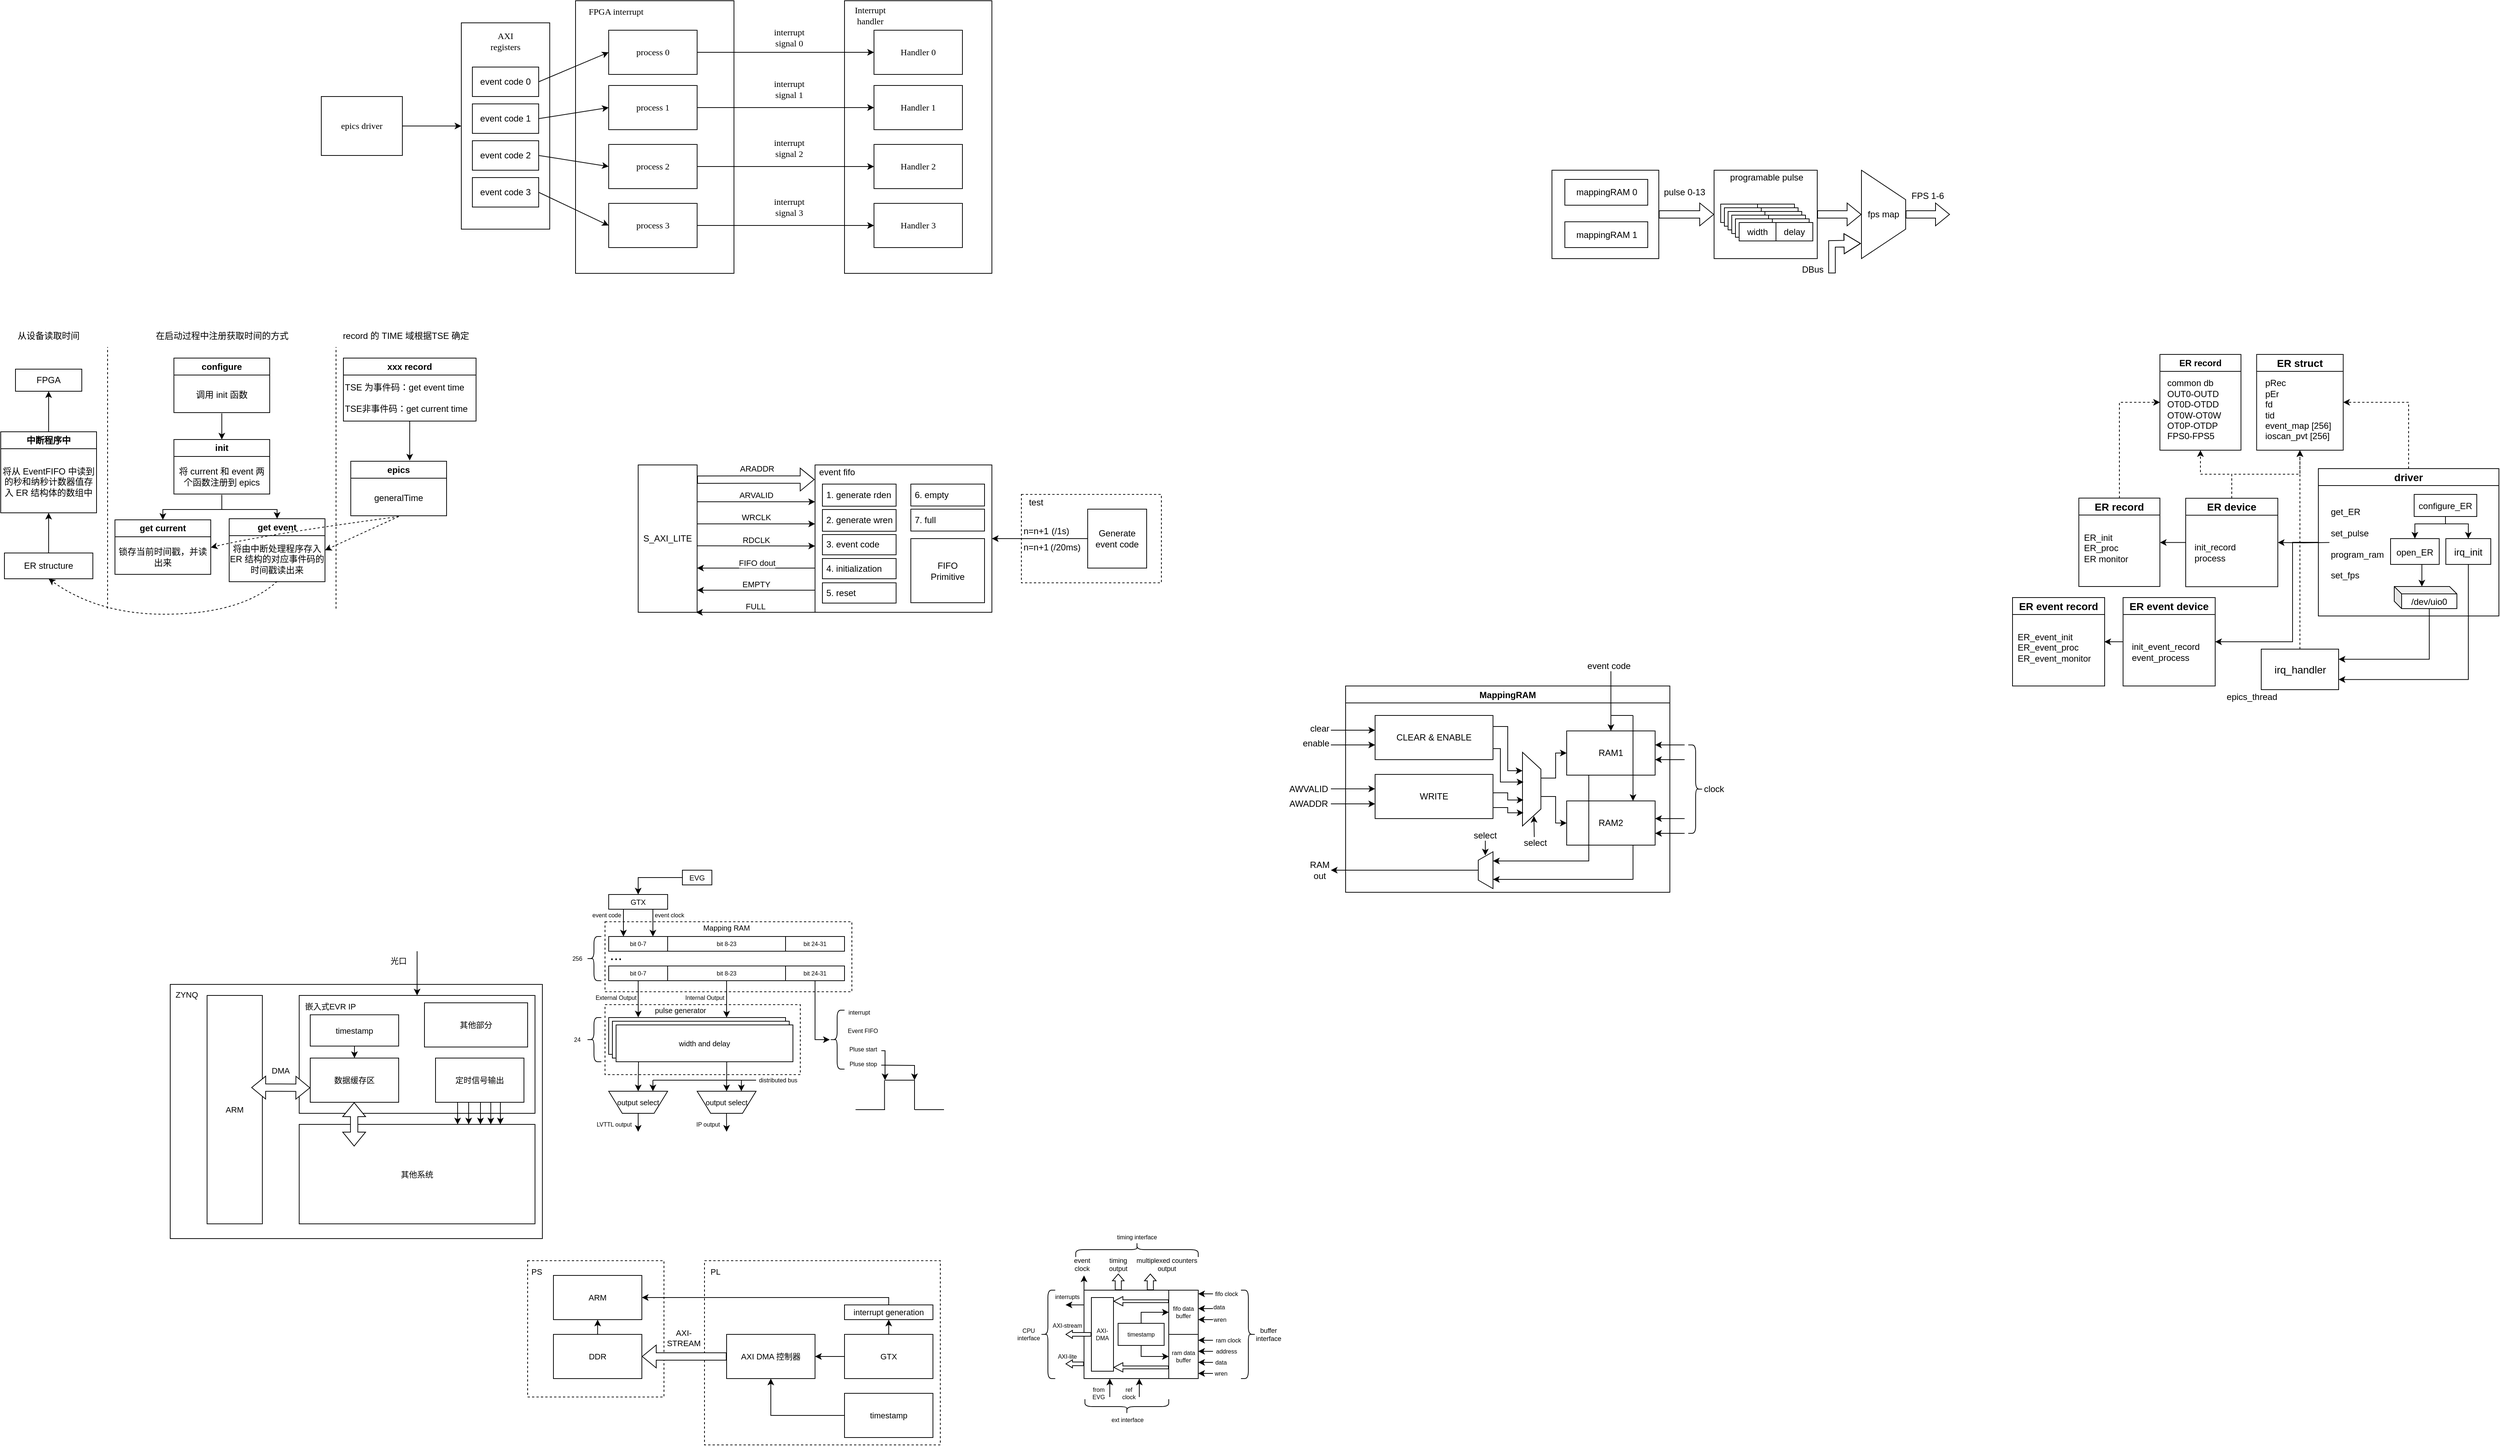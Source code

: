 <mxfile version="20.8.5" type="github">
  <diagram id="-LhsDucrHnpyTGSc9BmT" name="Page-1">
    <mxGraphModel dx="2704" dy="562" grid="1" gridSize="5" guides="1" tooltips="1" connect="1" arrows="1" fold="1" page="1" pageScale="1" pageWidth="1654" pageHeight="2336" math="0" shadow="0">
      <root>
        <mxCell id="0" />
        <mxCell id="1" parent="0" />
        <mxCell id="MfT5M9BzXGNBhf8Azcbl-24" value="" style="rounded=0;whiteSpace=wrap;html=1;fontFamily=Verdana;" parent="1" vertex="1">
          <mxGeometry x="920" y="210" width="200" height="370" as="geometry" />
        </mxCell>
        <mxCell id="MfT5M9BzXGNBhf8Azcbl-1" value="" style="rounded=0;whiteSpace=wrap;html=1;" parent="1" vertex="1">
          <mxGeometry x="400" y="240" width="120" height="280" as="geometry" />
        </mxCell>
        <mxCell id="GZpuCzKADMGGE4YqBJ1V-8" style="edgeStyle=orthogonalEdgeStyle;rounded=0;orthogonalLoop=1;jettySize=auto;html=1;exitX=0.006;exitY=0.7;exitDx=0;exitDy=0;exitPerimeter=0;" parent="1" source="GZpuCzKADMGGE4YqBJ1V-1" edge="1">
          <mxGeometry relative="1" as="geometry">
            <mxPoint x="720" y="980" as="targetPoint" />
            <Array as="points" />
          </mxGeometry>
        </mxCell>
        <mxCell id="GZpuCzKADMGGE4YqBJ1V-9" value="FIFO dout" style="edgeLabel;html=1;align=center;verticalAlign=middle;resizable=0;points=[];" parent="GZpuCzKADMGGE4YqBJ1V-8" vertex="1" connectable="0">
          <mxGeometry x="0.181" y="2" relative="1" as="geometry">
            <mxPoint x="14" y="-10" as="offset" />
          </mxGeometry>
        </mxCell>
        <mxCell id="GZpuCzKADMGGE4YqBJ1V-1" value="" style="rounded=0;whiteSpace=wrap;html=1;" parent="1" vertex="1">
          <mxGeometry x="880" y="840" width="240" height="200" as="geometry" />
        </mxCell>
        <mxCell id="GZpuCzKADMGGE4YqBJ1V-3" style="edgeStyle=orthogonalEdgeStyle;rounded=0;orthogonalLoop=1;jettySize=auto;html=1;exitX=1;exitY=0.25;exitDx=0;exitDy=0;entryX=0;entryY=0.25;entryDx=0;entryDy=0;" parent="1" source="GZpuCzKADMGGE4YqBJ1V-2" target="GZpuCzKADMGGE4YqBJ1V-1" edge="1">
          <mxGeometry relative="1" as="geometry" />
        </mxCell>
        <mxCell id="GZpuCzKADMGGE4YqBJ1V-4" value="ARVALID" style="edgeLabel;html=1;align=center;verticalAlign=middle;resizable=0;points=[];" parent="GZpuCzKADMGGE4YqBJ1V-3" vertex="1" connectable="0">
          <mxGeometry x="0.176" y="-1" relative="1" as="geometry">
            <mxPoint x="-14" y="-10" as="offset" />
          </mxGeometry>
        </mxCell>
        <mxCell id="GZpuCzKADMGGE4YqBJ1V-10" style="edgeStyle=orthogonalEdgeStyle;rounded=0;orthogonalLoop=1;jettySize=auto;html=1;exitX=0.999;exitY=0.549;exitDx=0;exitDy=0;exitPerimeter=0;" parent="1" source="GZpuCzKADMGGE4YqBJ1V-2" edge="1">
          <mxGeometry relative="1" as="geometry">
            <mxPoint x="880" y="950" as="targetPoint" />
            <Array as="points">
              <mxPoint x="880" y="950" />
            </Array>
          </mxGeometry>
        </mxCell>
        <mxCell id="GZpuCzKADMGGE4YqBJ1V-15" value="RDCLK" style="edgeLabel;html=1;align=center;verticalAlign=middle;resizable=0;points=[];" parent="GZpuCzKADMGGE4YqBJ1V-10" vertex="1" connectable="0">
          <mxGeometry x="0.162" y="-1" relative="1" as="geometry">
            <mxPoint x="-13" y="-9" as="offset" />
          </mxGeometry>
        </mxCell>
        <mxCell id="GZpuCzKADMGGE4YqBJ1V-2" value="S_AXI_LITE" style="rounded=0;whiteSpace=wrap;html=1;" parent="1" vertex="1">
          <mxGeometry x="640" y="840" width="80" height="200" as="geometry" />
        </mxCell>
        <mxCell id="GZpuCzKADMGGE4YqBJ1V-5" value="" style="shape=flexArrow;endArrow=classic;html=1;rounded=0;entryX=-0.008;entryY=0.099;entryDx=0;entryDy=0;entryPerimeter=0;" parent="1" edge="1">
          <mxGeometry width="50" height="50" relative="1" as="geometry">
            <mxPoint x="720" y="860" as="sourcePoint" />
            <mxPoint x="879.36" y="859.8" as="targetPoint" />
          </mxGeometry>
        </mxCell>
        <mxCell id="GZpuCzKADMGGE4YqBJ1V-7" value="ARADDR" style="edgeLabel;html=1;align=center;verticalAlign=middle;resizable=0;points=[];" parent="GZpuCzKADMGGE4YqBJ1V-5" vertex="1" connectable="0">
          <mxGeometry x="-0.115" y="-2" relative="1" as="geometry">
            <mxPoint x="10" y="-17" as="offset" />
          </mxGeometry>
        </mxCell>
        <mxCell id="GZpuCzKADMGGE4YqBJ1V-12" style="edgeStyle=orthogonalEdgeStyle;rounded=0;orthogonalLoop=1;jettySize=auto;html=1;exitX=1;exitY=0.5;exitDx=0;exitDy=0;entryX=0;entryY=0.5;entryDx=0;entryDy=0;" parent="1" edge="1">
          <mxGeometry relative="1" as="geometry">
            <mxPoint x="720" y="920" as="sourcePoint" />
            <mxPoint x="880" y="920" as="targetPoint" />
          </mxGeometry>
        </mxCell>
        <mxCell id="GZpuCzKADMGGE4YqBJ1V-13" value="WRCLK" style="edgeLabel;html=1;align=center;verticalAlign=middle;resizable=0;points=[];" parent="GZpuCzKADMGGE4YqBJ1V-12" vertex="1" connectable="0">
          <mxGeometry x="0.142" y="1" relative="1" as="geometry">
            <mxPoint x="-12" y="-8" as="offset" />
          </mxGeometry>
        </mxCell>
        <mxCell id="GZpuCzKADMGGE4YqBJ1V-18" style="edgeStyle=orthogonalEdgeStyle;rounded=0;orthogonalLoop=1;jettySize=auto;html=1;exitX=0;exitY=0.5;exitDx=0;exitDy=0;entryX=1;entryY=0.5;entryDx=0;entryDy=0;" parent="1" source="GZpuCzKADMGGE4YqBJ1V-17" target="GZpuCzKADMGGE4YqBJ1V-1" edge="1">
          <mxGeometry relative="1" as="geometry" />
        </mxCell>
        <mxCell id="GZpuCzKADMGGE4YqBJ1V-17" value="&lt;div&gt;Generate&lt;/div&gt;&lt;div&gt;event code&lt;/div&gt;" style="rounded=0;whiteSpace=wrap;html=1;" parent="1" vertex="1">
          <mxGeometry x="1250" y="900" width="80" height="80" as="geometry" />
        </mxCell>
        <mxCell id="GZpuCzKADMGGE4YqBJ1V-19" value="n=n+1" style="text;html=1;strokeColor=none;fillColor=none;align=center;verticalAlign=middle;whiteSpace=wrap;rounded=0;" parent="1" vertex="1">
          <mxGeometry x="1160" y="919" width="40" height="21" as="geometry" />
        </mxCell>
        <mxCell id="GZpuCzKADMGGE4YqBJ1V-20" value="(/1s)" style="text;html=1;strokeColor=none;fillColor=none;align=center;verticalAlign=middle;whiteSpace=wrap;rounded=0;" parent="1" vertex="1">
          <mxGeometry x="1193" y="919" width="40" height="21" as="geometry" />
        </mxCell>
        <mxCell id="GZpuCzKADMGGE4YqBJ1V-21" value="" style="rounded=0;whiteSpace=wrap;html=1;fillColor=none;" parent="1" vertex="1">
          <mxGeometry x="1010" y="940" width="100" height="87" as="geometry" />
        </mxCell>
        <mxCell id="GZpuCzKADMGGE4YqBJ1V-24" value="&lt;div&gt;FIFO&lt;/div&gt;&lt;div&gt;Primitive&lt;/div&gt;" style="text;html=1;strokeColor=none;fillColor=none;align=center;verticalAlign=middle;whiteSpace=wrap;rounded=0;" parent="1" vertex="1">
          <mxGeometry x="1030" y="968.5" width="60" height="30" as="geometry" />
        </mxCell>
        <mxCell id="GZpuCzKADMGGE4YqBJ1V-25" value="&amp;nbsp;1. generate rden" style="rounded=0;whiteSpace=wrap;html=1;fillColor=none;align=left;" parent="1" vertex="1">
          <mxGeometry x="890" y="866" width="100" height="30" as="geometry" />
        </mxCell>
        <mxCell id="GZpuCzKADMGGE4YqBJ1V-26" value="&amp;nbsp;2. generate wren" style="rounded=0;whiteSpace=wrap;html=1;fillColor=none;align=left;" parent="1" vertex="1">
          <mxGeometry x="890" y="900.5" width="100" height="29.5" as="geometry" />
        </mxCell>
        <mxCell id="GZpuCzKADMGGE4YqBJ1V-27" value="" style="rounded=0;whiteSpace=wrap;html=1;fillColor=none;dashed=1;" parent="1" vertex="1">
          <mxGeometry x="1160" y="880" width="190" height="120" as="geometry" />
        </mxCell>
        <mxCell id="GZpuCzKADMGGE4YqBJ1V-28" value="test" style="text;html=1;strokeColor=none;fillColor=none;align=center;verticalAlign=middle;whiteSpace=wrap;rounded=0;dashed=1;" parent="1" vertex="1">
          <mxGeometry x="1160" y="880.5" width="40" height="20" as="geometry" />
        </mxCell>
        <mxCell id="GZpuCzKADMGGE4YqBJ1V-30" value="&amp;nbsp;3. event code" style="rounded=0;whiteSpace=wrap;html=1;fillColor=none;align=left;" parent="1" vertex="1">
          <mxGeometry x="890" y="934.5" width="100" height="27.5" as="geometry" />
        </mxCell>
        <mxCell id="GZpuCzKADMGGE4YqBJ1V-31" value="event fifo" style="text;html=1;strokeColor=none;fillColor=none;align=center;verticalAlign=middle;whiteSpace=wrap;rounded=0;dashed=1;" parent="1" vertex="1">
          <mxGeometry x="880" y="840" width="60" height="20" as="geometry" />
        </mxCell>
        <mxCell id="GZpuCzKADMGGE4YqBJ1V-33" value="&amp;nbsp;4. initialization" style="rounded=0;whiteSpace=wrap;html=1;fillColor=none;align=left;" parent="1" vertex="1">
          <mxGeometry x="890" y="967" width="100" height="27.5" as="geometry" />
        </mxCell>
        <mxCell id="GZpuCzKADMGGE4YqBJ1V-34" value="&amp;nbsp;5. reset" style="rounded=0;whiteSpace=wrap;html=1;fillColor=none;align=left;" parent="1" vertex="1">
          <mxGeometry x="890" y="1000" width="100" height="27.5" as="geometry" />
        </mxCell>
        <mxCell id="thS4eRWoPYg2XnfyWAwR-3" value="&amp;nbsp;6. empty" style="rounded=0;whiteSpace=wrap;html=1;fillColor=none;align=left;" parent="1" vertex="1">
          <mxGeometry x="1010" y="866" width="100" height="29.75" as="geometry" />
        </mxCell>
        <mxCell id="thS4eRWoPYg2XnfyWAwR-5" value="&amp;nbsp;7. full" style="rounded=0;whiteSpace=wrap;html=1;fillColor=none;align=left;" parent="1" vertex="1">
          <mxGeometry x="1010" y="900" width="100" height="29.75" as="geometry" />
        </mxCell>
        <mxCell id="thS4eRWoPYg2XnfyWAwR-6" style="edgeStyle=orthogonalEdgeStyle;rounded=0;orthogonalLoop=1;jettySize=auto;html=1;" parent="1" edge="1">
          <mxGeometry relative="1" as="geometry">
            <mxPoint x="880" y="1010" as="sourcePoint" />
            <mxPoint x="720" y="1010" as="targetPoint" />
            <Array as="points" />
          </mxGeometry>
        </mxCell>
        <mxCell id="thS4eRWoPYg2XnfyWAwR-7" value="EMPTY" style="edgeLabel;html=1;align=center;verticalAlign=middle;resizable=0;points=[];" parent="thS4eRWoPYg2XnfyWAwR-6" vertex="1" connectable="0">
          <mxGeometry x="0.181" y="2" relative="1" as="geometry">
            <mxPoint x="14" y="-10" as="offset" />
          </mxGeometry>
        </mxCell>
        <mxCell id="thS4eRWoPYg2XnfyWAwR-8" style="edgeStyle=orthogonalEdgeStyle;rounded=0;orthogonalLoop=1;jettySize=auto;html=1;exitX=0.006;exitY=0.7;exitDx=0;exitDy=0;exitPerimeter=0;" parent="1" edge="1">
          <mxGeometry relative="1" as="geometry">
            <mxPoint x="880" y="1040" as="sourcePoint" />
            <mxPoint x="718.56" y="1040" as="targetPoint" />
            <Array as="points" />
          </mxGeometry>
        </mxCell>
        <mxCell id="thS4eRWoPYg2XnfyWAwR-9" value="FULL" style="edgeLabel;html=1;align=center;verticalAlign=middle;resizable=0;points=[];" parent="thS4eRWoPYg2XnfyWAwR-8" vertex="1" connectable="0">
          <mxGeometry x="0.181" y="2" relative="1" as="geometry">
            <mxPoint x="14" y="-10" as="offset" />
          </mxGeometry>
        </mxCell>
        <mxCell id="thS4eRWoPYg2XnfyWAwR-12" value="n=n+1" style="text;html=1;strokeColor=none;fillColor=none;align=center;verticalAlign=middle;whiteSpace=wrap;rounded=0;" parent="1" vertex="1">
          <mxGeometry x="1160" y="941" width="40" height="21" as="geometry" />
        </mxCell>
        <mxCell id="thS4eRWoPYg2XnfyWAwR-15" value="(/20ms)" style="text;html=1;strokeColor=none;fillColor=none;align=center;verticalAlign=middle;whiteSpace=wrap;rounded=0;" parent="1" vertex="1">
          <mxGeometry x="1200" y="941" width="40" height="21" as="geometry" />
        </mxCell>
        <mxCell id="MfT5M9BzXGNBhf8Azcbl-2" value="&lt;div&gt;&lt;font face=&quot;Verdana&quot;&gt;AXI&lt;/font&gt;&lt;/div&gt;&lt;div&gt;&lt;font face=&quot;Verdana&quot;&gt;registers&lt;/font&gt;&lt;/div&gt;" style="text;html=1;strokeColor=none;fillColor=none;align=center;verticalAlign=middle;whiteSpace=wrap;rounded=0;" parent="1" vertex="1">
          <mxGeometry x="430" y="250" width="60" height="30" as="geometry" />
        </mxCell>
        <mxCell id="MfT5M9BzXGNBhf8Azcbl-5" value="event code 0" style="rounded=0;whiteSpace=wrap;html=1;" parent="1" vertex="1">
          <mxGeometry x="415" y="300" width="90" height="40" as="geometry" />
        </mxCell>
        <mxCell id="MfT5M9BzXGNBhf8Azcbl-6" value="event code 1" style="rounded=0;whiteSpace=wrap;html=1;" parent="1" vertex="1">
          <mxGeometry x="415" y="350" width="90" height="40" as="geometry" />
        </mxCell>
        <mxCell id="MfT5M9BzXGNBhf8Azcbl-7" value="event code 2" style="rounded=0;whiteSpace=wrap;html=1;" parent="1" vertex="1">
          <mxGeometry x="415" y="400" width="90" height="40" as="geometry" />
        </mxCell>
        <mxCell id="MfT5M9BzXGNBhf8Azcbl-8" value="event code 3" style="rounded=0;whiteSpace=wrap;html=1;" parent="1" vertex="1">
          <mxGeometry x="415" y="450" width="90" height="40" as="geometry" />
        </mxCell>
        <mxCell id="MfT5M9BzXGNBhf8Azcbl-11" style="edgeStyle=orthogonalEdgeStyle;rounded=0;orthogonalLoop=1;jettySize=auto;html=1;exitX=1;exitY=0.5;exitDx=0;exitDy=0;fontFamily=Verdana;" parent="1" source="MfT5M9BzXGNBhf8Azcbl-9" target="MfT5M9BzXGNBhf8Azcbl-1" edge="1">
          <mxGeometry relative="1" as="geometry" />
        </mxCell>
        <mxCell id="MfT5M9BzXGNBhf8Azcbl-9" value="epics driver" style="rounded=0;whiteSpace=wrap;html=1;fontFamily=Verdana;" parent="1" vertex="1">
          <mxGeometry x="210" y="340" width="110" height="80" as="geometry" />
        </mxCell>
        <mxCell id="MfT5M9BzXGNBhf8Azcbl-12" value="" style="rounded=0;whiteSpace=wrap;html=1;fontFamily=Verdana;" parent="1" vertex="1">
          <mxGeometry x="555" y="210" width="215" height="370" as="geometry" />
        </mxCell>
        <mxCell id="MfT5M9BzXGNBhf8Azcbl-30" style="edgeStyle=orthogonalEdgeStyle;rounded=0;orthogonalLoop=1;jettySize=auto;html=1;exitX=1;exitY=0.5;exitDx=0;exitDy=0;entryX=0;entryY=0.5;entryDx=0;entryDy=0;fontFamily=Verdana;" parent="1" source="MfT5M9BzXGNBhf8Azcbl-13" target="MfT5M9BzXGNBhf8Azcbl-26" edge="1">
          <mxGeometry relative="1" as="geometry" />
        </mxCell>
        <mxCell id="MfT5M9BzXGNBhf8Azcbl-13" value="process 0" style="rounded=0;whiteSpace=wrap;html=1;fontFamily=Verdana;" parent="1" vertex="1">
          <mxGeometry x="600" y="250" width="120" height="60" as="geometry" />
        </mxCell>
        <mxCell id="MfT5M9BzXGNBhf8Azcbl-31" style="edgeStyle=orthogonalEdgeStyle;rounded=0;orthogonalLoop=1;jettySize=auto;html=1;exitX=1;exitY=0.5;exitDx=0;exitDy=0;fontFamily=Verdana;" parent="1" source="MfT5M9BzXGNBhf8Azcbl-14" target="MfT5M9BzXGNBhf8Azcbl-27" edge="1">
          <mxGeometry relative="1" as="geometry" />
        </mxCell>
        <mxCell id="MfT5M9BzXGNBhf8Azcbl-14" value="process 1" style="rounded=0;whiteSpace=wrap;html=1;fontFamily=Verdana;" parent="1" vertex="1">
          <mxGeometry x="600" y="325" width="120" height="60" as="geometry" />
        </mxCell>
        <mxCell id="MfT5M9BzXGNBhf8Azcbl-32" style="edgeStyle=orthogonalEdgeStyle;rounded=0;orthogonalLoop=1;jettySize=auto;html=1;exitX=1;exitY=0.5;exitDx=0;exitDy=0;entryX=0;entryY=0.5;entryDx=0;entryDy=0;fontFamily=Verdana;" parent="1" source="MfT5M9BzXGNBhf8Azcbl-16" target="MfT5M9BzXGNBhf8Azcbl-28" edge="1">
          <mxGeometry relative="1" as="geometry" />
        </mxCell>
        <mxCell id="MfT5M9BzXGNBhf8Azcbl-16" value="process 2" style="rounded=0;whiteSpace=wrap;html=1;fontFamily=Verdana;" parent="1" vertex="1">
          <mxGeometry x="600" y="405" width="120" height="60" as="geometry" />
        </mxCell>
        <mxCell id="MfT5M9BzXGNBhf8Azcbl-33" style="edgeStyle=orthogonalEdgeStyle;rounded=0;orthogonalLoop=1;jettySize=auto;html=1;exitX=1;exitY=0.5;exitDx=0;exitDy=0;entryX=0;entryY=0.5;entryDx=0;entryDy=0;fontFamily=Verdana;" parent="1" source="MfT5M9BzXGNBhf8Azcbl-17" target="MfT5M9BzXGNBhf8Azcbl-29" edge="1">
          <mxGeometry relative="1" as="geometry" />
        </mxCell>
        <mxCell id="MfT5M9BzXGNBhf8Azcbl-17" value="process 3" style="rounded=0;whiteSpace=wrap;html=1;fontFamily=Verdana;" parent="1" vertex="1">
          <mxGeometry x="600" y="485" width="120" height="60" as="geometry" />
        </mxCell>
        <mxCell id="MfT5M9BzXGNBhf8Azcbl-19" value="" style="endArrow=classic;html=1;rounded=0;fontFamily=Verdana;exitX=1;exitY=0.5;exitDx=0;exitDy=0;entryX=0;entryY=0.5;entryDx=0;entryDy=0;" parent="1" source="MfT5M9BzXGNBhf8Azcbl-5" target="MfT5M9BzXGNBhf8Azcbl-13" edge="1">
          <mxGeometry width="50" height="50" relative="1" as="geometry">
            <mxPoint x="580" y="460" as="sourcePoint" />
            <mxPoint x="630" y="410" as="targetPoint" />
          </mxGeometry>
        </mxCell>
        <mxCell id="MfT5M9BzXGNBhf8Azcbl-20" value="" style="endArrow=classic;html=1;rounded=0;fontFamily=Verdana;exitX=1;exitY=0.5;exitDx=0;exitDy=0;entryX=0;entryY=0.5;entryDx=0;entryDy=0;" parent="1" source="MfT5M9BzXGNBhf8Azcbl-6" target="MfT5M9BzXGNBhf8Azcbl-14" edge="1">
          <mxGeometry width="50" height="50" relative="1" as="geometry">
            <mxPoint x="580" y="460" as="sourcePoint" />
            <mxPoint x="630" y="410" as="targetPoint" />
          </mxGeometry>
        </mxCell>
        <mxCell id="MfT5M9BzXGNBhf8Azcbl-21" value="" style="endArrow=classic;html=1;rounded=0;fontFamily=Verdana;exitX=1;exitY=0.5;exitDx=0;exitDy=0;entryX=0;entryY=0.5;entryDx=0;entryDy=0;" parent="1" source="MfT5M9BzXGNBhf8Azcbl-7" target="MfT5M9BzXGNBhf8Azcbl-16" edge="1">
          <mxGeometry width="50" height="50" relative="1" as="geometry">
            <mxPoint x="580" y="460" as="sourcePoint" />
            <mxPoint x="630" y="410" as="targetPoint" />
          </mxGeometry>
        </mxCell>
        <mxCell id="MfT5M9BzXGNBhf8Azcbl-22" value="" style="endArrow=classic;html=1;rounded=0;fontFamily=Verdana;exitX=1;exitY=0.5;exitDx=0;exitDy=0;entryX=0;entryY=0.5;entryDx=0;entryDy=0;" parent="1" source="MfT5M9BzXGNBhf8Azcbl-8" target="MfT5M9BzXGNBhf8Azcbl-17" edge="1">
          <mxGeometry width="50" height="50" relative="1" as="geometry">
            <mxPoint x="580" y="460" as="sourcePoint" />
            <mxPoint x="630" y="410" as="targetPoint" />
          </mxGeometry>
        </mxCell>
        <mxCell id="MfT5M9BzXGNBhf8Azcbl-23" value="FPGA interrupt" style="text;html=1;strokeColor=none;fillColor=none;align=center;verticalAlign=middle;whiteSpace=wrap;rounded=0;fontFamily=Verdana;" parent="1" vertex="1">
          <mxGeometry x="555" y="210" width="110" height="30" as="geometry" />
        </mxCell>
        <mxCell id="MfT5M9BzXGNBhf8Azcbl-25" value="Interrupt handler" style="text;html=1;strokeColor=none;fillColor=none;align=center;verticalAlign=middle;whiteSpace=wrap;rounded=0;fontFamily=Verdana;" parent="1" vertex="1">
          <mxGeometry x="920" y="210" width="70" height="40" as="geometry" />
        </mxCell>
        <mxCell id="MfT5M9BzXGNBhf8Azcbl-26" value="Handler 0" style="rounded=0;whiteSpace=wrap;html=1;fontFamily=Verdana;" parent="1" vertex="1">
          <mxGeometry x="960" y="250" width="120" height="60" as="geometry" />
        </mxCell>
        <mxCell id="MfT5M9BzXGNBhf8Azcbl-27" value="Handler 1" style="rounded=0;whiteSpace=wrap;html=1;fontFamily=Verdana;" parent="1" vertex="1">
          <mxGeometry x="960" y="325" width="120" height="60" as="geometry" />
        </mxCell>
        <mxCell id="MfT5M9BzXGNBhf8Azcbl-28" value="Handler 2" style="rounded=0;whiteSpace=wrap;html=1;fontFamily=Verdana;" parent="1" vertex="1">
          <mxGeometry x="960" y="405" width="120" height="60" as="geometry" />
        </mxCell>
        <mxCell id="MfT5M9BzXGNBhf8Azcbl-29" value="Handler 3" style="rounded=0;whiteSpace=wrap;html=1;fontFamily=Verdana;" parent="1" vertex="1">
          <mxGeometry x="960" y="485" width="120" height="60" as="geometry" />
        </mxCell>
        <mxCell id="MfT5M9BzXGNBhf8Azcbl-34" value="&lt;div&gt;interrupt&lt;/div&gt;&lt;div&gt;signal 0&lt;br&gt;&lt;/div&gt;" style="text;html=1;strokeColor=none;fillColor=none;align=center;verticalAlign=middle;whiteSpace=wrap;rounded=0;fontFamily=Verdana;" parent="1" vertex="1">
          <mxGeometry x="810" y="240" width="70" height="40" as="geometry" />
        </mxCell>
        <mxCell id="MfT5M9BzXGNBhf8Azcbl-36" value="&lt;div&gt;interrupt&lt;/div&gt;&lt;div&gt;signal 1&lt;br&gt;&lt;/div&gt;" style="text;html=1;strokeColor=none;fillColor=none;align=center;verticalAlign=middle;whiteSpace=wrap;rounded=0;fontFamily=Verdana;" parent="1" vertex="1">
          <mxGeometry x="810" y="310" width="70" height="40" as="geometry" />
        </mxCell>
        <mxCell id="MfT5M9BzXGNBhf8Azcbl-37" value="&lt;div&gt;interrupt&lt;/div&gt;&lt;div&gt;signal 2&lt;br&gt;&lt;/div&gt;" style="text;html=1;strokeColor=none;fillColor=none;align=center;verticalAlign=middle;whiteSpace=wrap;rounded=0;fontFamily=Verdana;" parent="1" vertex="1">
          <mxGeometry x="810" y="390" width="70" height="40" as="geometry" />
        </mxCell>
        <mxCell id="MfT5M9BzXGNBhf8Azcbl-38" value="&lt;div&gt;interrupt&lt;/div&gt;&lt;div&gt;signal 3&lt;br&gt;&lt;/div&gt;" style="text;html=1;strokeColor=none;fillColor=none;align=center;verticalAlign=middle;whiteSpace=wrap;rounded=0;fontFamily=Verdana;" parent="1" vertex="1">
          <mxGeometry x="810" y="470" width="70" height="40" as="geometry" />
        </mxCell>
        <mxCell id="sW_rOYjaHc4gFvFLlQTv-1" value="" style="rounded=0;whiteSpace=wrap;html=1;strokeWidth=1;" parent="1" vertex="1">
          <mxGeometry x="600" y="1480" width="320" height="20" as="geometry" />
        </mxCell>
        <mxCell id="sW_rOYjaHc4gFvFLlQTv-2" value="" style="endArrow=classic;html=1;rounded=0;entryX=0.5;entryY=0;entryDx=0;entryDy=0;exitX=1;exitY=0;exitDx=0;exitDy=0;" parent="1" source="sW_rOYjaHc4gFvFLlQTv-24" edge="1">
          <mxGeometry width="50" height="50" relative="1" as="geometry">
            <mxPoint x="620" y="1450" as="sourcePoint" />
            <mxPoint x="620" y="1480" as="targetPoint" />
          </mxGeometry>
        </mxCell>
        <mxCell id="sW_rOYjaHc4gFvFLlQTv-19" value="&lt;font style=&quot;font-size: 10px;&quot;&gt;GTX&lt;/font&gt;" style="rounded=0;whiteSpace=wrap;html=1;" parent="1" vertex="1">
          <mxGeometry x="600" y="1423" width="80" height="20" as="geometry" />
        </mxCell>
        <mxCell id="sW_rOYjaHc4gFvFLlQTv-105" style="edgeStyle=orthogonalEdgeStyle;rounded=0;orthogonalLoop=1;jettySize=auto;html=1;exitX=0;exitY=0.5;exitDx=0;exitDy=0;entryX=0.5;entryY=0;entryDx=0;entryDy=0;strokeWidth=1;fontFamily=Helvetica;fontSize=8;" parent="1" source="sW_rOYjaHc4gFvFLlQTv-20" target="sW_rOYjaHc4gFvFLlQTv-19" edge="1">
          <mxGeometry relative="1" as="geometry" />
        </mxCell>
        <mxCell id="sW_rOYjaHc4gFvFLlQTv-20" value="&lt;font style=&quot;font-size: 10px;&quot;&gt;EVG&lt;/font&gt;" style="rounded=0;whiteSpace=wrap;html=1;" parent="1" vertex="1">
          <mxGeometry x="700" y="1390" width="40" height="20" as="geometry" />
        </mxCell>
        <mxCell id="sW_rOYjaHc4gFvFLlQTv-22" value="" style="shape=curlyBracket;whiteSpace=wrap;html=1;rounded=1;fontSize=8;" parent="1" vertex="1">
          <mxGeometry x="570" y="1480" width="20" height="60" as="geometry" />
        </mxCell>
        <mxCell id="sW_rOYjaHc4gFvFLlQTv-23" value="256" style="text;html=1;strokeColor=none;fillColor=none;align=center;verticalAlign=middle;whiteSpace=wrap;rounded=0;fontSize=8;" parent="1" vertex="1">
          <mxGeometry x="545" y="1502.5" width="25" height="15" as="geometry" />
        </mxCell>
        <mxCell id="sW_rOYjaHc4gFvFLlQTv-24" value="event code" style="text;html=1;strokeColor=none;fillColor=none;align=center;verticalAlign=middle;whiteSpace=wrap;rounded=0;fontSize=8;" parent="1" vertex="1">
          <mxGeometry x="575" y="1443" width="45" height="15" as="geometry" />
        </mxCell>
        <mxCell id="sW_rOYjaHc4gFvFLlQTv-27" value="" style="endArrow=classic;html=1;rounded=0;entryX=0.5;entryY=0;entryDx=0;entryDy=0;exitX=0;exitY=0;exitDx=0;exitDy=0;" parent="1" source="sW_rOYjaHc4gFvFLlQTv-28" edge="1">
          <mxGeometry width="50" height="50" relative="1" as="geometry">
            <mxPoint x="660" y="1450" as="sourcePoint" />
            <mxPoint x="660" y="1480" as="targetPoint" />
          </mxGeometry>
        </mxCell>
        <mxCell id="sW_rOYjaHc4gFvFLlQTv-28" value="event clock" style="text;html=1;strokeColor=none;fillColor=none;align=center;verticalAlign=middle;whiteSpace=wrap;rounded=0;fontSize=8;" parent="1" vertex="1">
          <mxGeometry x="660" y="1443" width="45" height="15" as="geometry" />
        </mxCell>
        <mxCell id="sW_rOYjaHc4gFvFLlQTv-36" value="" style="endArrow=none;html=1;rounded=0;fontSize=8;entryX=0.25;entryY=0;entryDx=0;entryDy=0;exitX=0.25;exitY=1;exitDx=0;exitDy=0;" parent="1" source="sW_rOYjaHc4gFvFLlQTv-1" target="sW_rOYjaHc4gFvFLlQTv-1" edge="1">
          <mxGeometry width="50" height="50" relative="1" as="geometry">
            <mxPoint x="665" y="1575" as="sourcePoint" />
            <mxPoint x="715" y="1525" as="targetPoint" />
          </mxGeometry>
        </mxCell>
        <mxCell id="sW_rOYjaHc4gFvFLlQTv-37" value="bit 0-7" style="text;html=1;strokeColor=none;fillColor=none;align=center;verticalAlign=middle;whiteSpace=wrap;rounded=0;strokeWidth=1;fontSize=8;" parent="1" vertex="1">
          <mxGeometry x="620" y="1482" width="40" height="15" as="geometry" />
        </mxCell>
        <mxCell id="sW_rOYjaHc4gFvFLlQTv-43" value="" style="rounded=0;whiteSpace=wrap;html=1;strokeWidth=1;" parent="1" vertex="1">
          <mxGeometry x="600" y="1520" width="320" height="20" as="geometry" />
        </mxCell>
        <mxCell id="sW_rOYjaHc4gFvFLlQTv-44" value="" style="endArrow=none;html=1;rounded=0;fontSize=8;entryX=0.25;entryY=0;entryDx=0;entryDy=0;exitX=0.25;exitY=1;exitDx=0;exitDy=0;" parent="1" edge="1">
          <mxGeometry width="50" height="50" relative="1" as="geometry">
            <mxPoint x="680" y="1540" as="sourcePoint" />
            <mxPoint x="680.0" y="1520" as="targetPoint" />
          </mxGeometry>
        </mxCell>
        <mxCell id="sW_rOYjaHc4gFvFLlQTv-47" value="bit 0-7" style="text;html=1;strokeColor=none;fillColor=none;align=center;verticalAlign=middle;whiteSpace=wrap;rounded=0;strokeWidth=1;fontSize=8;" parent="1" vertex="1">
          <mxGeometry x="620" y="1522" width="40" height="15" as="geometry" />
        </mxCell>
        <mxCell id="sW_rOYjaHc4gFvFLlQTv-48" value="&lt;font style=&quot;font-size: 20px;&quot;&gt;...&lt;/font&gt;" style="text;html=1;strokeColor=none;fillColor=none;align=center;verticalAlign=middle;whiteSpace=wrap;rounded=0;strokeWidth=1;fontSize=8;" parent="1" vertex="1">
          <mxGeometry x="600" y="1500" width="20" height="7" as="geometry" />
        </mxCell>
        <mxCell id="sW_rOYjaHc4gFvFLlQTv-49" value="" style="endArrow=classic;html=1;rounded=0;fontSize=20;exitX=0.125;exitY=1.017;exitDx=0;exitDy=0;exitPerimeter=0;entryX=0.167;entryY=-0.004;entryDx=0;entryDy=0;entryPerimeter=0;" parent="1" source="sW_rOYjaHc4gFvFLlQTv-43" target="sW_rOYjaHc4gFvFLlQTv-56" edge="1">
          <mxGeometry width="50" height="50" relative="1" as="geometry">
            <mxPoint x="665" y="1575" as="sourcePoint" />
            <mxPoint x="640" y="1570" as="targetPoint" />
          </mxGeometry>
        </mxCell>
        <mxCell id="sW_rOYjaHc4gFvFLlQTv-50" value="&lt;div style=&quot;font-size: 8px;&quot;&gt;&lt;font style=&quot;font-size: 8px;&quot;&gt;External Output&lt;br&gt;&lt;/font&gt;&lt;/div&gt;" style="text;html=1;strokeColor=none;fillColor=none;align=center;verticalAlign=middle;whiteSpace=wrap;rounded=0;strokeWidth=1;fontSize=10;" parent="1" vertex="1">
          <mxGeometry x="580" y="1555" width="60" height="15" as="geometry" />
        </mxCell>
        <mxCell id="sW_rOYjaHc4gFvFLlQTv-51" value="" style="endArrow=none;html=1;rounded=0;fontSize=8;entryX=0.25;entryY=0;entryDx=0;entryDy=0;exitX=0.25;exitY=1;exitDx=0;exitDy=0;" parent="1" edge="1">
          <mxGeometry width="50" height="50" relative="1" as="geometry">
            <mxPoint x="840" y="1499.5" as="sourcePoint" />
            <mxPoint x="840.0" y="1479.5" as="targetPoint" />
          </mxGeometry>
        </mxCell>
        <mxCell id="sW_rOYjaHc4gFvFLlQTv-52" value="" style="endArrow=none;html=1;rounded=0;fontSize=8;entryX=0.25;entryY=0;entryDx=0;entryDy=0;exitX=0.25;exitY=1;exitDx=0;exitDy=0;" parent="1" edge="1">
          <mxGeometry width="50" height="50" relative="1" as="geometry">
            <mxPoint x="840" y="1540" as="sourcePoint" />
            <mxPoint x="840.0" y="1520" as="targetPoint" />
          </mxGeometry>
        </mxCell>
        <mxCell id="sW_rOYjaHc4gFvFLlQTv-55" value="&lt;div style=&quot;font-size: 8px;&quot;&gt;&lt;font style=&quot;font-size: 8px;&quot;&gt;Internal Output&lt;br&gt;&lt;/font&gt;&lt;/div&gt;" style="text;html=1;strokeColor=none;fillColor=none;align=center;verticalAlign=middle;whiteSpace=wrap;rounded=0;strokeWidth=1;fontSize=10;" parent="1" vertex="1">
          <mxGeometry x="697.5" y="1555" width="65" height="15" as="geometry" />
        </mxCell>
        <mxCell id="sW_rOYjaHc4gFvFLlQTv-67" value="" style="rounded=0;whiteSpace=wrap;html=1;strokeWidth=1;fontSize=10;fillColor=none;dashed=1;strokeColor=#000000;" parent="1" vertex="1">
          <mxGeometry x="595" y="1460" width="335" height="95" as="geometry" />
        </mxCell>
        <mxCell id="sW_rOYjaHc4gFvFLlQTv-56" value="delay" style="rounded=0;whiteSpace=wrap;html=1;strokeWidth=1;fontSize=10;" parent="1" vertex="1">
          <mxGeometry x="600" y="1590" width="240" height="50" as="geometry" />
        </mxCell>
        <mxCell id="sW_rOYjaHc4gFvFLlQTv-60" value="" style="shape=curlyBracket;whiteSpace=wrap;html=1;rounded=1;fontSize=8;" parent="1" vertex="1">
          <mxGeometry x="570" y="1590" width="20" height="60" as="geometry" />
        </mxCell>
        <mxCell id="sW_rOYjaHc4gFvFLlQTv-62" value="bit 8-23" style="text;html=1;strokeColor=none;fillColor=none;align=center;verticalAlign=middle;whiteSpace=wrap;rounded=0;strokeWidth=1;fontSize=8;" parent="1" vertex="1">
          <mxGeometry x="740" y="1482.5" width="40" height="15" as="geometry" />
        </mxCell>
        <mxCell id="sW_rOYjaHc4gFvFLlQTv-63" value="bit 8-23" style="text;html=1;strokeColor=none;fillColor=none;align=center;verticalAlign=middle;whiteSpace=wrap;rounded=0;strokeWidth=1;fontSize=8;" parent="1" vertex="1">
          <mxGeometry x="740" y="1522.5" width="40" height="15" as="geometry" />
        </mxCell>
        <mxCell id="sW_rOYjaHc4gFvFLlQTv-64" value="24" style="text;html=1;strokeColor=none;fillColor=none;align=center;verticalAlign=middle;whiteSpace=wrap;rounded=0;fontSize=8;" parent="1" vertex="1">
          <mxGeometry x="545" y="1610" width="25" height="20" as="geometry" />
        </mxCell>
        <mxCell id="sW_rOYjaHc4gFvFLlQTv-65" value="delay" style="rounded=0;whiteSpace=wrap;html=1;strokeWidth=1;fontSize=10;" parent="1" vertex="1">
          <mxGeometry x="605" y="1595" width="240" height="50" as="geometry" />
        </mxCell>
        <mxCell id="sW_rOYjaHc4gFvFLlQTv-70" value="" style="rounded=0;whiteSpace=wrap;html=1;strokeWidth=1;fontSize=10;fillColor=none;dashed=1;" parent="1" vertex="1">
          <mxGeometry x="595" y="1572.5" width="265" height="95" as="geometry" />
        </mxCell>
        <mxCell id="sW_rOYjaHc4gFvFLlQTv-66" value="width and delay" style="rounded=0;whiteSpace=wrap;html=1;strokeWidth=1;fontSize=10;" parent="1" vertex="1">
          <mxGeometry x="610" y="1600" width="240" height="50" as="geometry" />
        </mxCell>
        <mxCell id="sW_rOYjaHc4gFvFLlQTv-68" value="" style="endArrow=classic;html=1;rounded=0;fontSize=20;exitX=0.125;exitY=1.017;exitDx=0;exitDy=0;exitPerimeter=0;" parent="1" edge="1">
          <mxGeometry width="50" height="50" relative="1" as="geometry">
            <mxPoint x="760" y="1540.0" as="sourcePoint" />
            <mxPoint x="760" y="1590" as="targetPoint" />
          </mxGeometry>
        </mxCell>
        <mxCell id="sW_rOYjaHc4gFvFLlQTv-69" value="Mapping RAM" style="text;html=1;strokeColor=none;fillColor=none;align=center;verticalAlign=middle;whiteSpace=wrap;rounded=0;dashed=1;strokeWidth=1;fontSize=10;" parent="1" vertex="1">
          <mxGeometry x="725" y="1460" width="70" height="15" as="geometry" />
        </mxCell>
        <mxCell id="sW_rOYjaHc4gFvFLlQTv-71" value="" style="endArrow=classic;html=1;rounded=0;fontSize=10;exitX=0.131;exitY=1.02;exitDx=0;exitDy=0;exitPerimeter=0;entryX=0.5;entryY=0;entryDx=0;entryDy=0;" parent="1" target="sW_rOYjaHc4gFvFLlQTv-78" edge="1">
          <mxGeometry width="50" height="50" relative="1" as="geometry">
            <mxPoint x="640.44" y="1650" as="sourcePoint" />
            <mxPoint x="640" y="1680" as="targetPoint" />
          </mxGeometry>
        </mxCell>
        <mxCell id="sW_rOYjaHc4gFvFLlQTv-72" value="" style="endArrow=classic;html=1;rounded=0;fontSize=10;exitX=0.131;exitY=1.02;exitDx=0;exitDy=0;exitPerimeter=0;entryX=0.5;entryY=0;entryDx=0;entryDy=0;" parent="1" target="sW_rOYjaHc4gFvFLlQTv-79" edge="1">
          <mxGeometry width="50" height="50" relative="1" as="geometry">
            <mxPoint x="760.18" y="1650" as="sourcePoint" />
            <mxPoint x="760" y="1680" as="targetPoint" />
          </mxGeometry>
        </mxCell>
        <mxCell id="sW_rOYjaHc4gFvFLlQTv-73" value="bit 24-31" style="text;html=1;strokeColor=none;fillColor=none;align=center;verticalAlign=middle;whiteSpace=wrap;rounded=0;strokeWidth=1;fontSize=8;" parent="1" vertex="1">
          <mxGeometry x="860" y="1482" width="40" height="15" as="geometry" />
        </mxCell>
        <mxCell id="sW_rOYjaHc4gFvFLlQTv-74" value="bit 24-31" style="text;html=1;strokeColor=none;fillColor=none;align=center;verticalAlign=middle;whiteSpace=wrap;rounded=0;strokeWidth=1;fontSize=8;" parent="1" vertex="1">
          <mxGeometry x="860" y="1522.5" width="40" height="15" as="geometry" />
        </mxCell>
        <mxCell id="sW_rOYjaHc4gFvFLlQTv-76" value="pulse generator" style="text;html=1;strokeColor=none;fillColor=none;align=center;verticalAlign=middle;whiteSpace=wrap;rounded=0;dashed=1;strokeWidth=1;fontSize=10;" parent="1" vertex="1">
          <mxGeometry x="655" y="1572.5" width="85" height="15" as="geometry" />
        </mxCell>
        <mxCell id="sW_rOYjaHc4gFvFLlQTv-78" value="output select" style="verticalLabelPosition=middle;verticalAlign=middle;html=1;shape=trapezoid;perimeter=trapezoidPerimeter;whiteSpace=wrap;size=0.23;arcSize=10;flipV=1;labelPosition=center;align=center;strokeColor=default;strokeWidth=1;fontSize=10;" parent="1" vertex="1">
          <mxGeometry x="600" y="1690" width="80" height="30" as="geometry" />
        </mxCell>
        <mxCell id="sW_rOYjaHc4gFvFLlQTv-79" value="output select" style="verticalLabelPosition=middle;verticalAlign=middle;html=1;shape=trapezoid;perimeter=trapezoidPerimeter;whiteSpace=wrap;size=0.23;arcSize=10;flipV=1;labelPosition=center;align=center;strokeColor=default;strokeWidth=1;fontSize=10;" parent="1" vertex="1">
          <mxGeometry x="720" y="1690" width="80" height="30" as="geometry" />
        </mxCell>
        <mxCell id="sW_rOYjaHc4gFvFLlQTv-86" value="" style="endArrow=none;html=1;rounded=0;strokeWidth=1;fontSize=8;" parent="1" edge="1">
          <mxGeometry width="50" height="50" relative="1" as="geometry">
            <mxPoint x="660" y="1675" as="sourcePoint" />
            <mxPoint x="800" y="1675" as="targetPoint" />
          </mxGeometry>
        </mxCell>
        <mxCell id="sW_rOYjaHc4gFvFLlQTv-87" value="" style="endArrow=classic;html=1;rounded=0;strokeWidth=1;fontSize=8;entryX=0.75;entryY=0;entryDx=0;entryDy=0;" parent="1" target="sW_rOYjaHc4gFvFLlQTv-78" edge="1">
          <mxGeometry width="50" height="50" relative="1" as="geometry">
            <mxPoint x="660" y="1675" as="sourcePoint" />
            <mxPoint x="730" y="1540" as="targetPoint" />
          </mxGeometry>
        </mxCell>
        <mxCell id="sW_rOYjaHc4gFvFLlQTv-91" value="" style="endArrow=classic;html=1;rounded=0;strokeWidth=1;fontFamily=Helvetica;fontSize=8;entryX=0.75;entryY=0;entryDx=0;entryDy=0;" parent="1" target="sW_rOYjaHc4gFvFLlQTv-79" edge="1">
          <mxGeometry width="50" height="50" relative="1" as="geometry">
            <mxPoint x="780" y="1675" as="sourcePoint" />
            <mxPoint x="795" y="1625" as="targetPoint" />
          </mxGeometry>
        </mxCell>
        <mxCell id="sW_rOYjaHc4gFvFLlQTv-92" value="&#xa;&lt;font style=&quot;font-size: 8px;&quot; face=&quot;Helvetica&quot;&gt;&lt;span dir=&quot;ltr&quot; role=&quot;presentation&quot; style=&quot;left: 132px; top: 817.856px; transform: scaleX(1.011);&quot;&gt;distributed bus&lt;/span&gt;&lt;/font&gt;&#xa;&#xa;" style="text;html=1;strokeColor=none;fillColor=none;align=center;verticalAlign=middle;whiteSpace=wrap;rounded=0;strokeWidth=1;fontFamily=Helvetica;fontSize=8;" parent="1" vertex="1">
          <mxGeometry x="800" y="1675" width="60" height="10" as="geometry" />
        </mxCell>
        <mxCell id="sW_rOYjaHc4gFvFLlQTv-93" value="" style="endArrow=classic;html=1;rounded=0;strokeWidth=1;fontFamily=Helvetica;fontSize=8;exitX=0.5;exitY=1;exitDx=0;exitDy=0;entryX=0.5;entryY=0;entryDx=0;entryDy=0;" parent="1" source="sW_rOYjaHc4gFvFLlQTv-78" edge="1">
          <mxGeometry width="50" height="50" relative="1" as="geometry">
            <mxPoint x="575" y="1595" as="sourcePoint" />
            <mxPoint x="640" y="1745" as="targetPoint" />
          </mxGeometry>
        </mxCell>
        <mxCell id="sW_rOYjaHc4gFvFLlQTv-94" value="" style="endArrow=classic;html=1;rounded=0;strokeWidth=1;fontFamily=Helvetica;fontSize=8;exitX=0.5;exitY=1;exitDx=0;exitDy=0;entryX=0.5;entryY=0;entryDx=0;entryDy=0;" parent="1" edge="1">
          <mxGeometry width="50" height="50" relative="1" as="geometry">
            <mxPoint x="759.86" y="1720" as="sourcePoint" />
            <mxPoint x="760" y="1745" as="targetPoint" />
          </mxGeometry>
        </mxCell>
        <mxCell id="sW_rOYjaHc4gFvFLlQTv-96" value="IP output" style="text;html=1;strokeColor=none;fillColor=none;align=center;verticalAlign=middle;whiteSpace=wrap;rounded=0;strokeWidth=1;fontFamily=Helvetica;fontSize=8;" parent="1" vertex="1">
          <mxGeometry x="715" y="1730" width="40" height="10" as="geometry" />
        </mxCell>
        <mxCell id="sW_rOYjaHc4gFvFLlQTv-104" value="LVTTL output" style="text;html=1;strokeColor=none;fillColor=none;align=center;verticalAlign=middle;whiteSpace=wrap;rounded=0;strokeWidth=1;fontFamily=Helvetica;fontSize=8;" parent="1" vertex="1">
          <mxGeometry x="580" y="1730" width="55" height="10" as="geometry" />
        </mxCell>
        <mxCell id="sW_rOYjaHc4gFvFLlQTv-106" value="" style="endArrow=classic;html=1;rounded=0;strokeWidth=1;fontFamily=Helvetica;fontSize=8;" parent="1" edge="1">
          <mxGeometry width="50" height="50" relative="1" as="geometry">
            <mxPoint x="880" y="1540" as="sourcePoint" />
            <mxPoint x="900" y="1620" as="targetPoint" />
            <Array as="points">
              <mxPoint x="880" y="1620" />
            </Array>
          </mxGeometry>
        </mxCell>
        <mxCell id="sW_rOYjaHc4gFvFLlQTv-107" value="" style="shape=curlyBracket;whiteSpace=wrap;html=1;rounded=1;strokeColor=default;strokeWidth=1;fontFamily=Helvetica;fontSize=8;" parent="1" vertex="1">
          <mxGeometry x="900" y="1580" width="20" height="80" as="geometry" />
        </mxCell>
        <mxCell id="sW_rOYjaHc4gFvFLlQTv-108" value="interrupt" style="text;html=1;strokeColor=none;fillColor=none;align=center;verticalAlign=middle;whiteSpace=wrap;rounded=0;strokeWidth=1;fontFamily=Helvetica;fontSize=8;" parent="1" vertex="1">
          <mxGeometry x="920" y="1572.5" width="40" height="20" as="geometry" />
        </mxCell>
        <mxCell id="sW_rOYjaHc4gFvFLlQTv-109" value="Event FIFO" style="text;html=1;strokeColor=none;fillColor=none;align=center;verticalAlign=middle;whiteSpace=wrap;rounded=0;strokeWidth=1;fontFamily=Helvetica;fontSize=8;" parent="1" vertex="1">
          <mxGeometry x="920" y="1600" width="50" height="15" as="geometry" />
        </mxCell>
        <mxCell id="sW_rOYjaHc4gFvFLlQTv-110" value="Pluse start" style="text;html=1;strokeColor=none;fillColor=none;align=center;verticalAlign=middle;whiteSpace=wrap;rounded=0;strokeWidth=1;fontFamily=Helvetica;fontSize=8;" parent="1" vertex="1">
          <mxGeometry x="922.5" y="1625" width="45" height="15" as="geometry" />
        </mxCell>
        <mxCell id="sW_rOYjaHc4gFvFLlQTv-111" value="Pluse stop" style="text;html=1;strokeColor=none;fillColor=none;align=center;verticalAlign=middle;whiteSpace=wrap;rounded=0;strokeWidth=1;fontFamily=Helvetica;fontSize=8;" parent="1" vertex="1">
          <mxGeometry x="922.5" y="1645" width="45" height="15" as="geometry" />
        </mxCell>
        <mxCell id="sW_rOYjaHc4gFvFLlQTv-121" value="" style="endArrow=none;html=1;rounded=0;strokeWidth=1;fontFamily=Helvetica;fontSize=8;" parent="1" edge="1">
          <mxGeometry width="50" height="50" relative="1" as="geometry">
            <mxPoint x="935.0" y="1715" as="sourcePoint" />
            <mxPoint x="975.0" y="1715" as="targetPoint" />
          </mxGeometry>
        </mxCell>
        <mxCell id="sW_rOYjaHc4gFvFLlQTv-122" value="" style="endArrow=none;html=1;rounded=0;strokeWidth=1;fontFamily=Helvetica;fontSize=8;" parent="1" edge="1">
          <mxGeometry width="50" height="50" relative="1" as="geometry">
            <mxPoint x="975.0" y="1675" as="sourcePoint" />
            <mxPoint x="1015.0" y="1675" as="targetPoint" />
          </mxGeometry>
        </mxCell>
        <mxCell id="sW_rOYjaHc4gFvFLlQTv-123" value="" style="endArrow=none;html=1;rounded=0;strokeWidth=1;fontFamily=Helvetica;fontSize=8;" parent="1" edge="1">
          <mxGeometry width="50" height="50" relative="1" as="geometry">
            <mxPoint x="1015.0" y="1715" as="sourcePoint" />
            <mxPoint x="1055.0" y="1715" as="targetPoint" />
          </mxGeometry>
        </mxCell>
        <mxCell id="sW_rOYjaHc4gFvFLlQTv-125" value="" style="endArrow=none;html=1;rounded=0;strokeWidth=1;fontFamily=Helvetica;fontSize=8;" parent="1" edge="1">
          <mxGeometry width="50" height="50" relative="1" as="geometry">
            <mxPoint x="974.29" y="1715" as="sourcePoint" />
            <mxPoint x="974.29" y="1675" as="targetPoint" />
          </mxGeometry>
        </mxCell>
        <mxCell id="sW_rOYjaHc4gFvFLlQTv-140" value="" style="rounded=0;whiteSpace=wrap;html=1;strokeColor=default;strokeWidth=1;fontFamily=Helvetica;fontSize=11;" parent="1" vertex="1">
          <mxGeometry x="5" y="1545" width="505" height="345" as="geometry" />
        </mxCell>
        <mxCell id="sW_rOYjaHc4gFvFLlQTv-126" value="" style="endArrow=none;html=1;rounded=0;strokeWidth=1;fontFamily=Helvetica;fontSize=8;" parent="1" edge="1">
          <mxGeometry width="50" height="50" relative="1" as="geometry">
            <mxPoint x="1015.0" y="1715" as="sourcePoint" />
            <mxPoint x="1015.0" y="1675" as="targetPoint" />
          </mxGeometry>
        </mxCell>
        <mxCell id="sW_rOYjaHc4gFvFLlQTv-128" value="" style="endArrow=classic;html=1;rounded=0;strokeWidth=1;fontFamily=Helvetica;fontSize=8;" parent="1" edge="1">
          <mxGeometry width="50" height="50" relative="1" as="geometry">
            <mxPoint x="970" y="1635" as="sourcePoint" />
            <mxPoint x="975" y="1675" as="targetPoint" />
            <Array as="points">
              <mxPoint x="975" y="1635" />
            </Array>
          </mxGeometry>
        </mxCell>
        <mxCell id="sW_rOYjaHc4gFvFLlQTv-130" value="" style="rounded=0;whiteSpace=wrap;html=1;strokeColor=default;strokeWidth=1;fontFamily=Helvetica;fontSize=8;" parent="1" vertex="1">
          <mxGeometry x="180" y="1560" width="320" height="160" as="geometry" />
        </mxCell>
        <mxCell id="sW_rOYjaHc4gFvFLlQTv-129" value="" style="endArrow=classic;html=1;rounded=0;strokeWidth=1;fontFamily=Helvetica;fontSize=8;exitX=1.052;exitY=0.638;exitDx=0;exitDy=0;exitPerimeter=0;" parent="1" source="sW_rOYjaHc4gFvFLlQTv-111" edge="1">
          <mxGeometry width="50" height="50" relative="1" as="geometry">
            <mxPoint x="915" y="1670" as="sourcePoint" />
            <mxPoint x="1015" y="1675" as="targetPoint" />
            <Array as="points">
              <mxPoint x="1015" y="1655" />
            </Array>
          </mxGeometry>
        </mxCell>
        <mxCell id="sW_rOYjaHc4gFvFLlQTv-133" value="&lt;font style=&quot;font-size: 11px;&quot;&gt;嵌入式EVR IP&lt;/font&gt;" style="text;html=1;strokeColor=none;fillColor=none;align=center;verticalAlign=middle;whiteSpace=wrap;rounded=0;strokeWidth=1;fontFamily=Helvetica;fontSize=11;" parent="1" vertex="1">
          <mxGeometry x="180" y="1560" width="85" height="30" as="geometry" />
        </mxCell>
        <mxCell id="sW_rOYjaHc4gFvFLlQTv-134" value="定时信号输出" style="rounded=0;whiteSpace=wrap;html=1;strokeColor=default;strokeWidth=1;fontFamily=Helvetica;fontSize=11;" parent="1" vertex="1">
          <mxGeometry x="365" y="1645" width="120" height="60" as="geometry" />
        </mxCell>
        <mxCell id="sW_rOYjaHc4gFvFLlQTv-135" value="" style="endArrow=classic;html=1;rounded=0;strokeWidth=1;fontFamily=Helvetica;fontSize=11;exitX=0.25;exitY=1;exitDx=0;exitDy=0;" parent="1" source="sW_rOYjaHc4gFvFLlQTv-134" edge="1">
          <mxGeometry width="50" height="50" relative="1" as="geometry">
            <mxPoint x="515" y="1600" as="sourcePoint" />
            <mxPoint x="395" y="1735" as="targetPoint" />
          </mxGeometry>
        </mxCell>
        <mxCell id="sW_rOYjaHc4gFvFLlQTv-136" value="" style="endArrow=classic;html=1;rounded=0;strokeWidth=1;fontFamily=Helvetica;fontSize=11;exitX=0.25;exitY=1;exitDx=0;exitDy=0;" parent="1" edge="1">
          <mxGeometry width="50" height="50" relative="1" as="geometry">
            <mxPoint x="410" y="1705" as="sourcePoint" />
            <mxPoint x="410" y="1735" as="targetPoint" />
          </mxGeometry>
        </mxCell>
        <mxCell id="sW_rOYjaHc4gFvFLlQTv-137" value="" style="endArrow=classic;html=1;rounded=0;strokeWidth=1;fontFamily=Helvetica;fontSize=11;exitX=0.25;exitY=1;exitDx=0;exitDy=0;" parent="1" edge="1">
          <mxGeometry width="50" height="50" relative="1" as="geometry">
            <mxPoint x="426" y="1705" as="sourcePoint" />
            <mxPoint x="426" y="1735" as="targetPoint" />
          </mxGeometry>
        </mxCell>
        <mxCell id="sW_rOYjaHc4gFvFLlQTv-138" value="" style="endArrow=classic;html=1;rounded=0;strokeWidth=1;fontFamily=Helvetica;fontSize=11;exitX=0.25;exitY=1;exitDx=0;exitDy=0;" parent="1" edge="1">
          <mxGeometry width="50" height="50" relative="1" as="geometry">
            <mxPoint x="440" y="1705" as="sourcePoint" />
            <mxPoint x="440" y="1735" as="targetPoint" />
          </mxGeometry>
        </mxCell>
        <mxCell id="sW_rOYjaHc4gFvFLlQTv-139" value="" style="endArrow=classic;html=1;rounded=0;strokeWidth=1;fontFamily=Helvetica;fontSize=11;exitX=0.25;exitY=1;exitDx=0;exitDy=0;" parent="1" edge="1">
          <mxGeometry width="50" height="50" relative="1" as="geometry">
            <mxPoint x="453" y="1705" as="sourcePoint" />
            <mxPoint x="453" y="1735" as="targetPoint" />
          </mxGeometry>
        </mxCell>
        <mxCell id="sW_rOYjaHc4gFvFLlQTv-141" value="其他系统" style="rounded=0;whiteSpace=wrap;html=1;strokeColor=default;strokeWidth=1;fontFamily=Helvetica;fontSize=11;" parent="1" vertex="1">
          <mxGeometry x="180" y="1735" width="320" height="135" as="geometry" />
        </mxCell>
        <mxCell id="sW_rOYjaHc4gFvFLlQTv-143" value="光口" style="text;html=1;strokeColor=none;fillColor=none;align=center;verticalAlign=middle;whiteSpace=wrap;rounded=0;strokeWidth=1;fontFamily=Helvetica;fontSize=11;" parent="1" vertex="1">
          <mxGeometry x="285" y="1497.5" width="60" height="30" as="geometry" />
        </mxCell>
        <mxCell id="sW_rOYjaHc4gFvFLlQTv-144" value="数据缓存区" style="rounded=0;whiteSpace=wrap;html=1;strokeColor=default;strokeWidth=1;fontFamily=Helvetica;fontSize=11;" parent="1" vertex="1">
          <mxGeometry x="195" y="1645" width="120" height="60" as="geometry" />
        </mxCell>
        <mxCell id="sW_rOYjaHc4gFvFLlQTv-148" value="ARM" style="rounded=0;whiteSpace=wrap;html=1;strokeColor=default;strokeWidth=1;fontFamily=Helvetica;fontSize=11;" parent="1" vertex="1">
          <mxGeometry x="55" y="1560" width="75" height="310" as="geometry" />
        </mxCell>
        <mxCell id="sW_rOYjaHc4gFvFLlQTv-146" value="" style="endArrow=classic;html=1;rounded=0;strokeWidth=1;fontFamily=Helvetica;fontSize=11;entryX=0.5;entryY=0;entryDx=0;entryDy=0;" parent="1" target="sW_rOYjaHc4gFvFLlQTv-130" edge="1">
          <mxGeometry width="50" height="50" relative="1" as="geometry">
            <mxPoint x="340" y="1500" as="sourcePoint" />
            <mxPoint x="410" y="1590" as="targetPoint" />
          </mxGeometry>
        </mxCell>
        <mxCell id="sW_rOYjaHc4gFvFLlQTv-147" value="ZYNQ" style="text;html=1;strokeColor=none;fillColor=none;align=center;verticalAlign=middle;whiteSpace=wrap;rounded=0;strokeWidth=1;fontFamily=Helvetica;fontSize=11;" parent="1" vertex="1">
          <mxGeometry x="5" y="1545" width="45" height="27.5" as="geometry" />
        </mxCell>
        <mxCell id="sW_rOYjaHc4gFvFLlQTv-149" value="timestamp" style="rounded=0;whiteSpace=wrap;html=1;strokeColor=default;strokeWidth=1;fontFamily=Helvetica;fontSize=11;" parent="1" vertex="1">
          <mxGeometry x="195" y="1586.25" width="120" height="42.5" as="geometry" />
        </mxCell>
        <mxCell id="sW_rOYjaHc4gFvFLlQTv-150" value="其他部分" style="rounded=0;whiteSpace=wrap;html=1;strokeColor=default;strokeWidth=1;fontFamily=Helvetica;fontSize=11;" parent="1" vertex="1">
          <mxGeometry x="350" y="1570" width="140" height="60" as="geometry" />
        </mxCell>
        <mxCell id="sW_rOYjaHc4gFvFLlQTv-151" value="" style="endArrow=classic;html=1;rounded=0;strokeWidth=1;fontFamily=Helvetica;fontSize=11;exitX=0.5;exitY=1;exitDx=0;exitDy=0;entryX=0.5;entryY=0;entryDx=0;entryDy=0;" parent="1" source="sW_rOYjaHc4gFvFLlQTv-149" target="sW_rOYjaHc4gFvFLlQTv-144" edge="1">
          <mxGeometry width="50" height="50" relative="1" as="geometry">
            <mxPoint x="195" y="1685" as="sourcePoint" />
            <mxPoint x="245" y="1635" as="targetPoint" />
          </mxGeometry>
        </mxCell>
        <mxCell id="sW_rOYjaHc4gFvFLlQTv-153" value="" style="shape=flexArrow;endArrow=classic;startArrow=classic;html=1;rounded=0;strokeWidth=1;fontFamily=Helvetica;fontSize=11;fillColor=default;" parent="1" edge="1">
          <mxGeometry width="100" height="100" relative="1" as="geometry">
            <mxPoint x="254.58" y="1705" as="sourcePoint" />
            <mxPoint x="254.58" y="1765" as="targetPoint" />
          </mxGeometry>
        </mxCell>
        <mxCell id="sW_rOYjaHc4gFvFLlQTv-154" value="DMA" style="text;html=1;strokeColor=none;fillColor=none;align=center;verticalAlign=middle;whiteSpace=wrap;rounded=0;strokeWidth=1;fontFamily=Helvetica;fontSize=11;" parent="1" vertex="1">
          <mxGeometry x="130" y="1650" width="50" height="23" as="geometry" />
        </mxCell>
        <mxCell id="sW_rOYjaHc4gFvFLlQTv-170" value="" style="rounded=0;whiteSpace=wrap;html=1;strokeColor=default;strokeWidth=1;fontFamily=Helvetica;fontSize=11;fillColor=none;dashed=1;" parent="1" vertex="1">
          <mxGeometry x="730" y="1920" width="320" height="250" as="geometry" />
        </mxCell>
        <mxCell id="sW_rOYjaHc4gFvFLlQTv-145" value="" style="shape=flexArrow;endArrow=classic;startArrow=classic;html=1;rounded=0;strokeWidth=1;fontFamily=Helvetica;fontSize=11;fillColor=default;" parent="1" edge="1">
          <mxGeometry width="100" height="100" relative="1" as="geometry">
            <mxPoint x="115" y="1685" as="sourcePoint" />
            <mxPoint x="195" y="1685.33" as="targetPoint" />
          </mxGeometry>
        </mxCell>
        <mxCell id="sW_rOYjaHc4gFvFLlQTv-158" value="" style="edgeStyle=orthogonalEdgeStyle;rounded=0;orthogonalLoop=1;jettySize=auto;html=1;strokeWidth=1;fontFamily=Helvetica;fontSize=11;fillColor=default;" parent="1" source="sW_rOYjaHc4gFvFLlQTv-155" target="sW_rOYjaHc4gFvFLlQTv-157" edge="1">
          <mxGeometry relative="1" as="geometry" />
        </mxCell>
        <mxCell id="sW_rOYjaHc4gFvFLlQTv-178" style="edgeStyle=orthogonalEdgeStyle;rounded=0;orthogonalLoop=1;jettySize=auto;html=1;exitX=0.5;exitY=0;exitDx=0;exitDy=0;entryX=0.5;entryY=1;entryDx=0;entryDy=0;strokeWidth=1;fontFamily=Helvetica;fontSize=11;fillColor=default;" parent="1" source="sW_rOYjaHc4gFvFLlQTv-155" target="sW_rOYjaHc4gFvFLlQTv-165" edge="1">
          <mxGeometry relative="1" as="geometry" />
        </mxCell>
        <mxCell id="sW_rOYjaHc4gFvFLlQTv-155" value="GTX" style="rounded=0;whiteSpace=wrap;html=1;strokeColor=default;strokeWidth=1;fontFamily=Helvetica;fontSize=11;" parent="1" vertex="1">
          <mxGeometry x="920" y="2020" width="120" height="60" as="geometry" />
        </mxCell>
        <mxCell id="sW_rOYjaHc4gFvFLlQTv-157" value="AXI DMA 控制器" style="rounded=0;whiteSpace=wrap;html=1;strokeColor=default;strokeWidth=1;fontFamily=Helvetica;fontSize=11;" parent="1" vertex="1">
          <mxGeometry x="760" y="2020" width="120" height="60" as="geometry" />
        </mxCell>
        <mxCell id="sW_rOYjaHc4gFvFLlQTv-162" style="edgeStyle=orthogonalEdgeStyle;rounded=0;orthogonalLoop=1;jettySize=auto;html=1;exitX=0;exitY=0.5;exitDx=0;exitDy=0;entryX=0.5;entryY=1;entryDx=0;entryDy=0;strokeWidth=1;fontFamily=Helvetica;fontSize=11;fillColor=default;" parent="1" source="sW_rOYjaHc4gFvFLlQTv-161" target="sW_rOYjaHc4gFvFLlQTv-157" edge="1">
          <mxGeometry relative="1" as="geometry" />
        </mxCell>
        <mxCell id="sW_rOYjaHc4gFvFLlQTv-161" value="timestamp" style="rounded=0;whiteSpace=wrap;html=1;strokeColor=default;strokeWidth=1;fontFamily=Helvetica;fontSize=11;" parent="1" vertex="1">
          <mxGeometry x="920" y="2100" width="120" height="60" as="geometry" />
        </mxCell>
        <mxCell id="sW_rOYjaHc4gFvFLlQTv-164" value="DDR" style="rounded=0;whiteSpace=wrap;html=1;strokeColor=default;strokeWidth=1;fontFamily=Helvetica;fontSize=11;" parent="1" vertex="1">
          <mxGeometry x="525" y="2020" width="120" height="60" as="geometry" />
        </mxCell>
        <mxCell id="sW_rOYjaHc4gFvFLlQTv-177" style="edgeStyle=orthogonalEdgeStyle;rounded=0;orthogonalLoop=1;jettySize=auto;html=1;exitX=0.5;exitY=0;exitDx=0;exitDy=0;entryX=0.838;entryY=0.27;entryDx=0;entryDy=0;entryPerimeter=0;strokeWidth=1;fontFamily=Helvetica;fontSize=11;fillColor=default;" parent="1" source="sW_rOYjaHc4gFvFLlQTv-165" target="sW_rOYjaHc4gFvFLlQTv-172" edge="1">
          <mxGeometry relative="1" as="geometry">
            <Array as="points">
              <mxPoint x="980" y="1970" />
            </Array>
          </mxGeometry>
        </mxCell>
        <mxCell id="sW_rOYjaHc4gFvFLlQTv-165" value="interrupt generation" style="rounded=0;whiteSpace=wrap;html=1;strokeColor=default;strokeWidth=1;fontFamily=Helvetica;fontSize=11;" parent="1" vertex="1">
          <mxGeometry x="920" y="1980" width="120" height="20" as="geometry" />
        </mxCell>
        <mxCell id="sW_rOYjaHc4gFvFLlQTv-168" value="ARM" style="rounded=0;whiteSpace=wrap;html=1;strokeColor=default;strokeWidth=1;fontFamily=Helvetica;fontSize=11;" parent="1" vertex="1">
          <mxGeometry x="525" y="1940" width="120" height="60" as="geometry" />
        </mxCell>
        <mxCell id="sW_rOYjaHc4gFvFLlQTv-169" value="" style="endArrow=classic;html=1;rounded=0;strokeWidth=1;fontFamily=Helvetica;fontSize=11;fillColor=default;exitX=0.5;exitY=0;exitDx=0;exitDy=0;entryX=0.5;entryY=1;entryDx=0;entryDy=0;" parent="1" source="sW_rOYjaHc4gFvFLlQTv-164" target="sW_rOYjaHc4gFvFLlQTv-168" edge="1">
          <mxGeometry width="50" height="50" relative="1" as="geometry">
            <mxPoint x="735" y="2020" as="sourcePoint" />
            <mxPoint x="785" y="1970" as="targetPoint" />
          </mxGeometry>
        </mxCell>
        <mxCell id="sW_rOYjaHc4gFvFLlQTv-171" value="PL" style="text;html=1;strokeColor=none;fillColor=none;align=center;verticalAlign=middle;whiteSpace=wrap;rounded=0;dashed=1;strokeWidth=1;fontFamily=Helvetica;fontSize=11;" parent="1" vertex="1">
          <mxGeometry x="730" y="1920" width="30" height="30" as="geometry" />
        </mxCell>
        <mxCell id="sW_rOYjaHc4gFvFLlQTv-172" value="" style="rounded=0;whiteSpace=wrap;html=1;dashed=1;strokeColor=default;strokeWidth=1;fontFamily=Helvetica;fontSize=11;fillColor=none;" parent="1" vertex="1">
          <mxGeometry x="490" y="1920" width="185" height="185" as="geometry" />
        </mxCell>
        <mxCell id="sW_rOYjaHc4gFvFLlQTv-173" value="PS" style="text;html=1;strokeColor=none;fillColor=none;align=center;verticalAlign=middle;whiteSpace=wrap;rounded=0;dashed=1;strokeWidth=1;fontFamily=Helvetica;fontSize=11;" parent="1" vertex="1">
          <mxGeometry x="490" y="1920" width="25" height="30" as="geometry" />
        </mxCell>
        <mxCell id="sW_rOYjaHc4gFvFLlQTv-174" value="AXI-STREAM" style="text;html=1;strokeColor=none;fillColor=none;align=center;verticalAlign=middle;whiteSpace=wrap;rounded=0;dashed=1;strokeWidth=1;fontFamily=Helvetica;fontSize=11;" parent="1" vertex="1">
          <mxGeometry x="672.5" y="2010" width="57.5" height="30" as="geometry" />
        </mxCell>
        <mxCell id="sW_rOYjaHc4gFvFLlQTv-175" style="edgeStyle=orthogonalEdgeStyle;rounded=0;orthogonalLoop=1;jettySize=auto;html=1;exitX=0.5;exitY=1;exitDx=0;exitDy=0;strokeWidth=1;fontFamily=Helvetica;fontSize=11;fillColor=default;" parent="1" source="sW_rOYjaHc4gFvFLlQTv-172" target="sW_rOYjaHc4gFvFLlQTv-172" edge="1">
          <mxGeometry relative="1" as="geometry" />
        </mxCell>
        <mxCell id="sW_rOYjaHc4gFvFLlQTv-176" value="" style="shape=flexArrow;endArrow=classic;html=1;rounded=0;strokeWidth=1;fontFamily=Helvetica;fontSize=11;fillColor=default;" parent="1" edge="1">
          <mxGeometry width="50" height="50" relative="1" as="geometry">
            <mxPoint x="760" y="2050" as="sourcePoint" />
            <mxPoint x="645" y="2050" as="targetPoint" />
          </mxGeometry>
        </mxCell>
        <mxCell id="sW_rOYjaHc4gFvFLlQTv-179" value="" style="rounded=0;whiteSpace=wrap;html=1;strokeColor=default;strokeWidth=1;fontFamily=Helvetica;fontSize=11;fillColor=none;" parent="1" vertex="1">
          <mxGeometry x="1245" y="1960" width="155" height="120" as="geometry" />
        </mxCell>
        <mxCell id="sW_rOYjaHc4gFvFLlQTv-180" value="" style="endArrow=classic;html=1;rounded=0;strokeWidth=1;fontFamily=Helvetica;fontSize=11;fillColor=default;exitX=0;exitY=0;exitDx=0;exitDy=0;" parent="1" source="sW_rOYjaHc4gFvFLlQTv-179" edge="1">
          <mxGeometry width="50" height="50" relative="1" as="geometry">
            <mxPoint x="1300" y="2045" as="sourcePoint" />
            <mxPoint x="1245" y="1940" as="targetPoint" />
          </mxGeometry>
        </mxCell>
        <mxCell id="sW_rOYjaHc4gFvFLlQTv-181" value="event clock" style="text;html=1;strokeColor=none;fillColor=none;align=center;verticalAlign=middle;whiteSpace=wrap;rounded=0;strokeWidth=1;fontFamily=Helvetica;fontSize=9;" parent="1" vertex="1">
          <mxGeometry x="1225" y="1920" width="35" height="10" as="geometry" />
        </mxCell>
        <mxCell id="sW_rOYjaHc4gFvFLlQTv-183" value="" style="shape=flexArrow;endArrow=classic;html=1;rounded=0;strokeWidth=1;fontFamily=Helvetica;fontSize=11;fillColor=default;exitX=0.5;exitY=0;exitDx=0;exitDy=0;width=8.333;endSize=2.75;endWidth=6.528;entryX=0.5;entryY=1;entryDx=0;entryDy=0;" parent="1" target="sW_rOYjaHc4gFvFLlQTv-184" edge="1">
          <mxGeometry width="50" height="50" relative="1" as="geometry">
            <mxPoint x="1291.5" y="1960" as="sourcePoint" />
            <mxPoint x="1309" y="1940" as="targetPoint" />
          </mxGeometry>
        </mxCell>
        <mxCell id="sW_rOYjaHc4gFvFLlQTv-184" value="&lt;div style=&quot;font-size: 9px;&quot;&gt;timing&lt;/div&gt;&lt;div style=&quot;font-size: 9px;&quot;&gt;output&lt;br style=&quot;font-size: 9px;&quot;&gt;&lt;/div&gt;" style="text;html=1;strokeColor=none;fillColor=none;align=center;verticalAlign=middle;whiteSpace=wrap;rounded=0;strokeWidth=1;fontFamily=Helvetica;fontSize=9;" parent="1" vertex="1">
          <mxGeometry x="1274" y="1912.5" width="35" height="25" as="geometry" />
        </mxCell>
        <mxCell id="sW_rOYjaHc4gFvFLlQTv-186" value="" style="endArrow=classic;html=1;rounded=0;strokeWidth=1;fontFamily=Helvetica;fontSize=11;fillColor=default;exitX=1;exitY=1;exitDx=0;exitDy=0;" parent="1" source="sW_rOYjaHc4gFvFLlQTv-187" edge="1">
          <mxGeometry width="50" height="50" relative="1" as="geometry">
            <mxPoint x="1385" y="1970" as="sourcePoint" />
            <mxPoint x="1280" y="2080" as="targetPoint" />
          </mxGeometry>
        </mxCell>
        <mxCell id="sW_rOYjaHc4gFvFLlQTv-187" value="&lt;div style=&quot;font-size: 8px;&quot;&gt;from&lt;/div&gt;&lt;div style=&quot;font-size: 8px;&quot;&gt;EVG&lt;/div&gt;" style="text;html=1;strokeColor=none;fillColor=none;align=center;verticalAlign=middle;whiteSpace=wrap;rounded=0;strokeWidth=1;fontFamily=Helvetica;fontSize=8;" parent="1" vertex="1">
          <mxGeometry x="1250" y="2095" width="30" height="10" as="geometry" />
        </mxCell>
        <mxCell id="sW_rOYjaHc4gFvFLlQTv-190" value="" style="endArrow=classic;html=1;rounded=0;strokeWidth=1;fontFamily=Helvetica;fontSize=11;fillColor=default;entryX=1;entryY=0;entryDx=0;entryDy=0;" parent="1" edge="1">
          <mxGeometry width="50" height="50" relative="1" as="geometry">
            <mxPoint x="1420" y="1985" as="sourcePoint" />
            <mxPoint x="1400" y="1985" as="targetPoint" />
          </mxGeometry>
        </mxCell>
        <mxCell id="sW_rOYjaHc4gFvFLlQTv-191" value="&lt;div style=&quot;font-size: 8px;&quot;&gt;data &lt;br style=&quot;font-size: 8px;&quot;&gt;&lt;/div&gt;" style="text;html=1;strokeColor=none;fillColor=none;align=center;verticalAlign=middle;whiteSpace=wrap;rounded=0;strokeWidth=1;fontFamily=Helvetica;fontSize=8;" parent="1" vertex="1">
          <mxGeometry x="1416" y="1975" width="25" height="15" as="geometry" />
        </mxCell>
        <mxCell id="sW_rOYjaHc4gFvFLlQTv-192" value="" style="endArrow=classic;html=1;rounded=0;strokeWidth=1;fontFamily=Helvetica;fontSize=11;fillColor=default;entryX=1;entryY=0;entryDx=0;entryDy=0;" parent="1" edge="1">
          <mxGeometry width="50" height="50" relative="1" as="geometry">
            <mxPoint x="1420" y="1965" as="sourcePoint" />
            <mxPoint x="1400" y="1965" as="targetPoint" />
          </mxGeometry>
        </mxCell>
        <mxCell id="sW_rOYjaHc4gFvFLlQTv-193" value="fifo clock" style="text;html=1;strokeColor=none;fillColor=none;align=center;verticalAlign=middle;whiteSpace=wrap;rounded=0;strokeWidth=1;fontFamily=Helvetica;fontSize=8;" parent="1" vertex="1">
          <mxGeometry x="1416" y="1957" width="45" height="15" as="geometry" />
        </mxCell>
        <mxCell id="sW_rOYjaHc4gFvFLlQTv-194" value="fifo data buffer" style="rounded=0;whiteSpace=wrap;html=1;strokeColor=default;strokeWidth=1;fontFamily=Helvetica;fontSize=8;fillColor=none;" parent="1" vertex="1">
          <mxGeometry x="1360" y="1960" width="40" height="60" as="geometry" />
        </mxCell>
        <mxCell id="sW_rOYjaHc4gFvFLlQTv-199" value="" style="endArrow=classic;html=1;rounded=0;strokeWidth=1;fontFamily=Helvetica;fontSize=11;fillColor=default;entryX=1;entryY=0;entryDx=0;entryDy=0;" parent="1" edge="1">
          <mxGeometry width="50" height="50" relative="1" as="geometry">
            <mxPoint x="1420" y="2000" as="sourcePoint" />
            <mxPoint x="1400" y="2000" as="targetPoint" />
          </mxGeometry>
        </mxCell>
        <mxCell id="sW_rOYjaHc4gFvFLlQTv-200" value="&amp;nbsp;wren" style="text;html=1;strokeColor=none;fillColor=none;align=center;verticalAlign=middle;whiteSpace=wrap;rounded=0;strokeWidth=1;fontFamily=Helvetica;fontSize=8;" parent="1" vertex="1">
          <mxGeometry x="1416" y="1992" width="25" height="15" as="geometry" />
        </mxCell>
        <mxCell id="sW_rOYjaHc4gFvFLlQTv-201" value="&lt;div style=&quot;font-size: 8px;&quot;&gt;ram data&lt;/div&gt;&lt;div style=&quot;font-size: 8px;&quot;&gt;buffer&lt;br style=&quot;font-size: 8px;&quot;&gt;&lt;/div&gt;" style="rounded=0;whiteSpace=wrap;html=1;strokeColor=default;strokeWidth=1;fontFamily=Helvetica;fontSize=8;fillColor=none;" parent="1" vertex="1">
          <mxGeometry x="1360" y="2020" width="40" height="60" as="geometry" />
        </mxCell>
        <mxCell id="sW_rOYjaHc4gFvFLlQTv-204" value="" style="endArrow=classic;html=1;rounded=0;strokeWidth=1;fontFamily=Helvetica;fontSize=11;fillColor=default;entryX=1;entryY=0;entryDx=0;entryDy=0;" parent="1" edge="1">
          <mxGeometry width="50" height="50" relative="1" as="geometry">
            <mxPoint x="1420" y="2028" as="sourcePoint" />
            <mxPoint x="1400" y="2028" as="targetPoint" />
          </mxGeometry>
        </mxCell>
        <mxCell id="sW_rOYjaHc4gFvFLlQTv-205" value="ram clock" style="text;html=1;strokeColor=none;fillColor=none;align=center;verticalAlign=middle;whiteSpace=wrap;rounded=0;strokeWidth=1;fontFamily=Helvetica;fontSize=8;" parent="1" vertex="1">
          <mxGeometry x="1416" y="2020" width="50" height="15" as="geometry" />
        </mxCell>
        <mxCell id="sW_rOYjaHc4gFvFLlQTv-206" value="" style="endArrow=classic;html=1;rounded=0;strokeWidth=1;fontFamily=Helvetica;fontSize=11;fillColor=default;entryX=1;entryY=0;entryDx=0;entryDy=0;" parent="1" edge="1">
          <mxGeometry width="50" height="50" relative="1" as="geometry">
            <mxPoint x="1420" y="2043" as="sourcePoint" />
            <mxPoint x="1400" y="2043" as="targetPoint" />
          </mxGeometry>
        </mxCell>
        <mxCell id="sW_rOYjaHc4gFvFLlQTv-207" value="address" style="text;html=1;strokeColor=none;fillColor=none;align=center;verticalAlign=middle;whiteSpace=wrap;rounded=0;strokeWidth=1;fontFamily=Helvetica;fontSize=8;" parent="1" vertex="1">
          <mxGeometry x="1416" y="2035" width="45" height="15" as="geometry" />
        </mxCell>
        <mxCell id="sW_rOYjaHc4gFvFLlQTv-208" value="" style="endArrow=classic;html=1;rounded=0;strokeWidth=1;fontFamily=Helvetica;fontSize=11;fillColor=default;entryX=1;entryY=0;entryDx=0;entryDy=0;" parent="1" edge="1">
          <mxGeometry width="50" height="50" relative="1" as="geometry">
            <mxPoint x="1420" y="2058" as="sourcePoint" />
            <mxPoint x="1400" y="2058" as="targetPoint" />
          </mxGeometry>
        </mxCell>
        <mxCell id="sW_rOYjaHc4gFvFLlQTv-209" value="data" style="text;html=1;strokeColor=none;fillColor=none;align=center;verticalAlign=middle;whiteSpace=wrap;rounded=0;strokeWidth=1;fontFamily=Helvetica;fontSize=8;" parent="1" vertex="1">
          <mxGeometry x="1416" y="2050" width="30" height="15" as="geometry" />
        </mxCell>
        <mxCell id="sW_rOYjaHc4gFvFLlQTv-210" value="" style="endArrow=classic;html=1;rounded=0;strokeWidth=1;fontFamily=Helvetica;fontSize=11;fillColor=default;entryX=1;entryY=0;entryDx=0;entryDy=0;" parent="1" edge="1">
          <mxGeometry width="50" height="50" relative="1" as="geometry">
            <mxPoint x="1420" y="2073" as="sourcePoint" />
            <mxPoint x="1400" y="2073" as="targetPoint" />
          </mxGeometry>
        </mxCell>
        <mxCell id="sW_rOYjaHc4gFvFLlQTv-211" value="wren" style="text;html=1;strokeColor=none;fillColor=none;align=center;verticalAlign=middle;whiteSpace=wrap;rounded=0;strokeWidth=1;fontFamily=Helvetica;fontSize=8;" parent="1" vertex="1">
          <mxGeometry x="1416" y="2065" width="30" height="15" as="geometry" />
        </mxCell>
        <mxCell id="sW_rOYjaHc4gFvFLlQTv-212" value="&lt;div style=&quot;font-size: 8px;&quot;&gt;&lt;br style=&quot;font-size: 8px;&quot;&gt;&lt;/div&gt;&lt;div style=&quot;font-size: 8px;&quot;&gt;AXI-&lt;br style=&quot;font-size: 8px;&quot;&gt;&lt;/div&gt;&lt;div style=&quot;font-size: 8px;&quot;&gt;DMA&lt;/div&gt;&lt;div style=&quot;font-size: 8px;&quot;&gt;&lt;br style=&quot;font-size: 8px;&quot;&gt;&lt;/div&gt;" style="rounded=0;whiteSpace=wrap;html=1;strokeColor=default;strokeWidth=1;fontFamily=Helvetica;fontSize=8;fillColor=none;" parent="1" vertex="1">
          <mxGeometry x="1255" y="1970" width="30" height="100" as="geometry" />
        </mxCell>
        <mxCell id="sW_rOYjaHc4gFvFLlQTv-216" style="edgeStyle=orthogonalEdgeStyle;rounded=0;orthogonalLoop=1;jettySize=auto;html=1;exitX=0.5;exitY=0;exitDx=0;exitDy=0;entryX=0;entryY=0.5;entryDx=0;entryDy=0;strokeWidth=1;fontFamily=Helvetica;fontSize=11;fillColor=default;" parent="1" source="sW_rOYjaHc4gFvFLlQTv-215" target="sW_rOYjaHc4gFvFLlQTv-194" edge="1">
          <mxGeometry relative="1" as="geometry">
            <Array as="points">
              <mxPoint x="1323" y="1990" />
            </Array>
          </mxGeometry>
        </mxCell>
        <mxCell id="sW_rOYjaHc4gFvFLlQTv-217" style="edgeStyle=orthogonalEdgeStyle;rounded=0;orthogonalLoop=1;jettySize=auto;html=1;exitX=0.5;exitY=1;exitDx=0;exitDy=0;entryX=0;entryY=0.5;entryDx=0;entryDy=0;strokeWidth=1;fontFamily=Helvetica;fontSize=11;fillColor=default;" parent="1" source="sW_rOYjaHc4gFvFLlQTv-215" target="sW_rOYjaHc4gFvFLlQTv-201" edge="1">
          <mxGeometry relative="1" as="geometry">
            <Array as="points">
              <mxPoint x="1323" y="2050" />
            </Array>
          </mxGeometry>
        </mxCell>
        <mxCell id="sW_rOYjaHc4gFvFLlQTv-215" value="timestamp" style="rounded=0;whiteSpace=wrap;html=1;strokeColor=default;strokeWidth=1;fontFamily=Helvetica;fontSize=8;fillColor=none;" parent="1" vertex="1">
          <mxGeometry x="1291.25" y="2005" width="62.5" height="30" as="geometry" />
        </mxCell>
        <mxCell id="sW_rOYjaHc4gFvFLlQTv-219" value="" style="shape=flexArrow;endArrow=classic;html=1;rounded=0;strokeWidth=1;fontFamily=Helvetica;fontSize=11;fillColor=default;endWidth=7.711;endSize=3.754;width=3.855;" parent="1" edge="1">
          <mxGeometry width="50" height="50" relative="1" as="geometry">
            <mxPoint x="1360" y="1975" as="sourcePoint" />
            <mxPoint x="1285" y="1975" as="targetPoint" />
          </mxGeometry>
        </mxCell>
        <mxCell id="sW_rOYjaHc4gFvFLlQTv-220" value="" style="shape=flexArrow;endArrow=classic;html=1;rounded=0;strokeWidth=1;fontFamily=Helvetica;fontSize=11;fillColor=default;endWidth=7.711;endSize=3.754;width=3.855;" parent="1" edge="1">
          <mxGeometry width="50" height="50" relative="1" as="geometry">
            <mxPoint x="1360" y="2064.76" as="sourcePoint" />
            <mxPoint x="1285" y="2064.76" as="targetPoint" />
          </mxGeometry>
        </mxCell>
        <mxCell id="sW_rOYjaHc4gFvFLlQTv-221" value="" style="shape=flexArrow;endArrow=classic;html=1;rounded=0;strokeWidth=1;fontFamily=Helvetica;fontSize=11;fillColor=default;exitX=0;exitY=0.5;exitDx=0;exitDy=0;endWidth=4.819;endSize=2.61;width=5.06;" parent="1" source="sW_rOYjaHc4gFvFLlQTv-212" edge="1">
          <mxGeometry width="50" height="50" relative="1" as="geometry">
            <mxPoint x="1240" y="2045" as="sourcePoint" />
            <mxPoint x="1220" y="2020" as="targetPoint" />
          </mxGeometry>
        </mxCell>
        <mxCell id="sW_rOYjaHc4gFvFLlQTv-223" value="" style="shape=curlyBracket;whiteSpace=wrap;html=1;rounded=1;flipH=1;strokeColor=default;strokeWidth=1;fontFamily=Helvetica;fontSize=9;fillColor=none;" parent="1" vertex="1">
          <mxGeometry x="1458" y="1960" width="20" height="120" as="geometry" />
        </mxCell>
        <mxCell id="sW_rOYjaHc4gFvFLlQTv-224" value="&lt;div&gt;buffer&lt;/div&gt;&lt;div&gt;interface&lt;br&gt;&lt;/div&gt;" style="text;html=1;strokeColor=none;fillColor=none;align=center;verticalAlign=middle;whiteSpace=wrap;rounded=0;strokeWidth=1;fontFamily=Helvetica;fontSize=9;" parent="1" vertex="1">
          <mxGeometry x="1478" y="2005" width="35" height="30" as="geometry" />
        </mxCell>
        <mxCell id="sW_rOYjaHc4gFvFLlQTv-227" value="" style="shape=flexArrow;endArrow=classic;html=1;rounded=0;strokeWidth=1;fontFamily=Helvetica;fontSize=11;fillColor=default;exitX=0.5;exitY=0;exitDx=0;exitDy=0;width=8.333;endSize=2.75;endWidth=6.528;entryX=0.5;entryY=1;entryDx=0;entryDy=0;" parent="1" edge="1">
          <mxGeometry width="50" height="50" relative="1" as="geometry">
            <mxPoint x="1335" y="1960" as="sourcePoint" />
            <mxPoint x="1335" y="1937.5" as="targetPoint" />
          </mxGeometry>
        </mxCell>
        <mxCell id="sW_rOYjaHc4gFvFLlQTv-228" value="&lt;font style=&quot;font-size: 9px;&quot;&gt;multiplexed counters output&lt;/font&gt;" style="text;html=1;strokeColor=none;fillColor=none;align=center;verticalAlign=middle;whiteSpace=wrap;rounded=0;strokeWidth=1;fontFamily=Helvetica;fontSize=9;" parent="1" vertex="1">
          <mxGeometry x="1315" y="1910" width="85" height="30" as="geometry" />
        </mxCell>
        <mxCell id="sW_rOYjaHc4gFvFLlQTv-229" value="" style="shape=curlyBracket;whiteSpace=wrap;html=1;rounded=1;strokeColor=default;strokeWidth=1;fontFamily=Helvetica;fontSize=8;fillColor=none;direction=south;" parent="1" vertex="1">
          <mxGeometry x="1233.75" y="1895" width="166.25" height="20" as="geometry" />
        </mxCell>
        <mxCell id="sW_rOYjaHc4gFvFLlQTv-230" value="timing interface" style="text;html=1;strokeColor=none;fillColor=none;align=center;verticalAlign=middle;whiteSpace=wrap;rounded=0;strokeWidth=1;fontFamily=Helvetica;fontSize=8;" parent="1" vertex="1">
          <mxGeometry x="1286.88" y="1880" width="60" height="15" as="geometry" />
        </mxCell>
        <mxCell id="sW_rOYjaHc4gFvFLlQTv-231" value="" style="endArrow=classic;html=1;rounded=0;strokeWidth=1;fontFamily=Helvetica;fontSize=8;fillColor=default;exitX=-0.003;exitY=0.167;exitDx=0;exitDy=0;exitPerimeter=0;" parent="1" source="sW_rOYjaHc4gFvFLlQTv-179" edge="1">
          <mxGeometry width="50" height="50" relative="1" as="geometry">
            <mxPoint x="1360" y="2015" as="sourcePoint" />
            <mxPoint x="1220" y="1980" as="targetPoint" />
          </mxGeometry>
        </mxCell>
        <mxCell id="sW_rOYjaHc4gFvFLlQTv-232" value="interrupts" style="text;html=1;strokeColor=none;fillColor=none;align=center;verticalAlign=middle;whiteSpace=wrap;rounded=0;strokeWidth=1;fontFamily=Helvetica;fontSize=8;" parent="1" vertex="1">
          <mxGeometry x="1205" y="1964" width="35" height="10" as="geometry" />
        </mxCell>
        <mxCell id="sW_rOYjaHc4gFvFLlQTv-233" value="AXI-stream" style="text;html=1;strokeColor=none;fillColor=none;align=center;verticalAlign=middle;whiteSpace=wrap;rounded=0;strokeWidth=1;fontFamily=Helvetica;fontSize=8;" parent="1" vertex="1">
          <mxGeometry x="1200" y="2003" width="45" height="10" as="geometry" />
        </mxCell>
        <mxCell id="sW_rOYjaHc4gFvFLlQTv-235" value="" style="shape=flexArrow;endArrow=classic;html=1;rounded=0;strokeWidth=1;fontFamily=Helvetica;fontSize=11;fillColor=default;endWidth=4.819;endSize=2.61;width=5.06;exitX=0;exitY=0.75;exitDx=0;exitDy=0;" parent="1" edge="1">
          <mxGeometry width="50" height="50" relative="1" as="geometry">
            <mxPoint x="1245" y="2060" as="sourcePoint" />
            <mxPoint x="1220" y="2060" as="targetPoint" />
          </mxGeometry>
        </mxCell>
        <mxCell id="sW_rOYjaHc4gFvFLlQTv-236" value="AXI-lite" style="text;html=1;strokeColor=none;fillColor=none;align=center;verticalAlign=middle;whiteSpace=wrap;rounded=0;strokeWidth=1;fontFamily=Helvetica;fontSize=8;" parent="1" vertex="1">
          <mxGeometry x="1200" y="2045" width="45" height="10" as="geometry" />
        </mxCell>
        <mxCell id="sW_rOYjaHc4gFvFLlQTv-237" value="" style="shape=curlyBracket;whiteSpace=wrap;html=1;rounded=1;strokeColor=default;strokeWidth=1;fontFamily=Helvetica;fontSize=8;fillColor=none;" parent="1" vertex="1">
          <mxGeometry x="1186" y="1960" width="20" height="120" as="geometry" />
        </mxCell>
        <mxCell id="sW_rOYjaHc4gFvFLlQTv-238" value="&lt;div&gt;CPU&lt;/div&gt;&lt;div&gt;interface&lt;/div&gt;" style="text;html=1;strokeColor=none;fillColor=none;align=center;verticalAlign=middle;whiteSpace=wrap;rounded=0;strokeWidth=1;fontFamily=Helvetica;fontSize=8;" parent="1" vertex="1">
          <mxGeometry x="1154" y="2010" width="32" height="20" as="geometry" />
        </mxCell>
        <mxCell id="sW_rOYjaHc4gFvFLlQTv-240" value="" style="endArrow=classic;html=1;rounded=0;strokeWidth=1;fontFamily=Helvetica;fontSize=11;fillColor=default;exitX=1;exitY=1;exitDx=0;exitDy=0;" parent="1" edge="1">
          <mxGeometry width="50" height="50" relative="1" as="geometry">
            <mxPoint x="1320" y="2105" as="sourcePoint" />
            <mxPoint x="1320" y="2080" as="targetPoint" />
          </mxGeometry>
        </mxCell>
        <mxCell id="sW_rOYjaHc4gFvFLlQTv-241" value="&lt;div&gt;ref&lt;/div&gt;&lt;div&gt;clock&lt;br&gt;&lt;/div&gt;" style="text;html=1;strokeColor=none;fillColor=none;align=center;verticalAlign=middle;whiteSpace=wrap;rounded=0;strokeWidth=1;fontFamily=Helvetica;fontSize=8;" parent="1" vertex="1">
          <mxGeometry x="1291.25" y="2095" width="30" height="10" as="geometry" />
        </mxCell>
        <mxCell id="sW_rOYjaHc4gFvFLlQTv-243" value="" style="shape=curlyBracket;whiteSpace=wrap;html=1;rounded=1;flipH=1;strokeColor=default;strokeWidth=1;fontFamily=Helvetica;fontSize=8;fillColor=none;direction=north;" parent="1" vertex="1">
          <mxGeometry x="1246.25" y="2108" width="113.75" height="20" as="geometry" />
        </mxCell>
        <mxCell id="sW_rOYjaHc4gFvFLlQTv-244" value="&amp;nbsp;ext interface" style="text;html=1;strokeColor=none;fillColor=none;align=center;verticalAlign=middle;whiteSpace=wrap;rounded=0;strokeWidth=1;fontFamily=Helvetica;fontSize=8;" parent="1" vertex="1">
          <mxGeometry x="1273.12" y="2128" width="60" height="15" as="geometry" />
        </mxCell>
        <mxCell id="sW_rOYjaHc4gFvFLlQTv-257" value="MappingRAM" style="swimlane;strokeColor=default;strokeWidth=1;fontFamily=Helvetica;fontSize=12;fillColor=none;" parent="1" vertex="1">
          <mxGeometry x="1600" y="1140" width="440" height="280" as="geometry" />
        </mxCell>
        <mxCell id="sW_rOYjaHc4gFvFLlQTv-282" style="edgeStyle=orthogonalEdgeStyle;rounded=0;orthogonalLoop=1;jettySize=auto;html=1;exitX=0.25;exitY=1;exitDx=0;exitDy=0;entryX=0.75;entryY=1;entryDx=0;entryDy=0;strokeWidth=1;fontFamily=Helvetica;fontSize=12;fillColor=default;" parent="sW_rOYjaHc4gFvFLlQTv-257" source="sW_rOYjaHc4gFvFLlQTv-258" target="sW_rOYjaHc4gFvFLlQTv-280" edge="1">
          <mxGeometry relative="1" as="geometry" />
        </mxCell>
        <mxCell id="sW_rOYjaHc4gFvFLlQTv-258" value="RAM1" style="rounded=0;whiteSpace=wrap;html=1;strokeColor=default;strokeWidth=1;fontFamily=Helvetica;fontSize=12;fillColor=none;" parent="sW_rOYjaHc4gFvFLlQTv-257" vertex="1">
          <mxGeometry x="300" y="61" width="120" height="60" as="geometry" />
        </mxCell>
        <mxCell id="sW_rOYjaHc4gFvFLlQTv-283" style="edgeStyle=orthogonalEdgeStyle;rounded=0;orthogonalLoop=1;jettySize=auto;html=1;exitX=0.75;exitY=1;exitDx=0;exitDy=0;entryX=0.25;entryY=1;entryDx=0;entryDy=0;strokeWidth=1;fontFamily=Helvetica;fontSize=12;fillColor=default;" parent="sW_rOYjaHc4gFvFLlQTv-257" source="sW_rOYjaHc4gFvFLlQTv-259" target="sW_rOYjaHc4gFvFLlQTv-280" edge="1">
          <mxGeometry relative="1" as="geometry" />
        </mxCell>
        <mxCell id="sW_rOYjaHc4gFvFLlQTv-259" value="RAM2" style="rounded=0;whiteSpace=wrap;html=1;strokeColor=default;strokeWidth=1;fontFamily=Helvetica;fontSize=12;fillColor=none;" parent="sW_rOYjaHc4gFvFLlQTv-257" vertex="1">
          <mxGeometry x="300" y="156" width="120" height="60" as="geometry" />
        </mxCell>
        <mxCell id="sW_rOYjaHc4gFvFLlQTv-268" style="edgeStyle=orthogonalEdgeStyle;rounded=0;orthogonalLoop=1;jettySize=auto;html=1;exitX=1;exitY=0.25;exitDx=0;exitDy=0;entryX=0.25;entryY=1;entryDx=0;entryDy=0;strokeWidth=1;fontFamily=Helvetica;fontSize=12;fillColor=default;" parent="sW_rOYjaHc4gFvFLlQTv-257" source="sW_rOYjaHc4gFvFLlQTv-260" target="sW_rOYjaHc4gFvFLlQTv-261" edge="1">
          <mxGeometry relative="1" as="geometry" />
        </mxCell>
        <mxCell id="sW_rOYjaHc4gFvFLlQTv-269" style="edgeStyle=orthogonalEdgeStyle;rounded=0;orthogonalLoop=1;jettySize=auto;html=1;exitX=1;exitY=0.75;exitDx=0;exitDy=0;entryX=0.596;entryY=0.946;entryDx=0;entryDy=0;strokeWidth=1;fontFamily=Helvetica;fontSize=12;fillColor=default;entryPerimeter=0;" parent="sW_rOYjaHc4gFvFLlQTv-257" source="sW_rOYjaHc4gFvFLlQTv-260" target="sW_rOYjaHc4gFvFLlQTv-261" edge="1">
          <mxGeometry relative="1" as="geometry">
            <Array as="points">
              <mxPoint x="210" y="85" />
              <mxPoint x="210" y="130" />
            </Array>
          </mxGeometry>
        </mxCell>
        <mxCell id="sW_rOYjaHc4gFvFLlQTv-260" value="CLEAR &amp;amp; ENABLE" style="rounded=0;whiteSpace=wrap;html=1;strokeColor=default;strokeWidth=1;fontFamily=Helvetica;fontSize=12;fillColor=none;" parent="sW_rOYjaHc4gFvFLlQTv-257" vertex="1">
          <mxGeometry x="40" y="40" width="160" height="60" as="geometry" />
        </mxCell>
        <mxCell id="sW_rOYjaHc4gFvFLlQTv-273" style="edgeStyle=orthogonalEdgeStyle;rounded=0;orthogonalLoop=1;jettySize=auto;html=1;exitX=0.5;exitY=0;exitDx=0;exitDy=0;entryX=0;entryY=0.5;entryDx=0;entryDy=0;strokeWidth=1;fontFamily=Helvetica;fontSize=12;fillColor=default;" parent="sW_rOYjaHc4gFvFLlQTv-257" source="sW_rOYjaHc4gFvFLlQTv-261" target="sW_rOYjaHc4gFvFLlQTv-258" edge="1">
          <mxGeometry relative="1" as="geometry">
            <Array as="points">
              <mxPoint x="265" y="125" />
              <mxPoint x="285" y="125" />
              <mxPoint x="285" y="91" />
            </Array>
          </mxGeometry>
        </mxCell>
        <mxCell id="sW_rOYjaHc4gFvFLlQTv-274" style="edgeStyle=orthogonalEdgeStyle;rounded=0;orthogonalLoop=1;jettySize=auto;html=1;exitX=0.5;exitY=0;exitDx=0;exitDy=0;entryX=0;entryY=0.5;entryDx=0;entryDy=0;strokeWidth=1;fontFamily=Helvetica;fontSize=12;fillColor=default;" parent="sW_rOYjaHc4gFvFLlQTv-257" source="sW_rOYjaHc4gFvFLlQTv-261" target="sW_rOYjaHc4gFvFLlQTv-259" edge="1">
          <mxGeometry relative="1" as="geometry">
            <Array as="points">
              <mxPoint x="265" y="150" />
              <mxPoint x="285" y="150" />
              <mxPoint x="285" y="186" />
            </Array>
          </mxGeometry>
        </mxCell>
        <mxCell id="sW_rOYjaHc4gFvFLlQTv-261" value="" style="verticalLabelPosition=middle;verticalAlign=middle;html=1;shape=trapezoid;perimeter=trapezoidPerimeter;whiteSpace=wrap;size=0.23;arcSize=10;flipV=1;labelPosition=center;align=center;strokeColor=default;strokeWidth=1;fontFamily=Helvetica;fontSize=12;fillColor=none;direction=south;" parent="sW_rOYjaHc4gFvFLlQTv-257" vertex="1">
          <mxGeometry x="240" y="90" width="25" height="100" as="geometry" />
        </mxCell>
        <mxCell id="sW_rOYjaHc4gFvFLlQTv-271" value="select" style="text;html=1;strokeColor=none;fillColor=none;align=center;verticalAlign=middle;whiteSpace=wrap;rounded=0;strokeWidth=1;fontFamily=Helvetica;fontSize=12;" parent="sW_rOYjaHc4gFvFLlQTv-257" vertex="1">
          <mxGeometry x="240" y="205" width="35" height="15" as="geometry" />
        </mxCell>
        <mxCell id="sW_rOYjaHc4gFvFLlQTv-276" style="edgeStyle=orthogonalEdgeStyle;rounded=0;orthogonalLoop=1;jettySize=auto;html=1;exitX=1;exitY=0.25;exitDx=0;exitDy=0;entryX=0.353;entryY=0.946;entryDx=0;entryDy=0;entryPerimeter=0;strokeWidth=1;fontFamily=Helvetica;fontSize=12;fillColor=default;" parent="sW_rOYjaHc4gFvFLlQTv-257" source="sW_rOYjaHc4gFvFLlQTv-275" target="sW_rOYjaHc4gFvFLlQTv-261" edge="1">
          <mxGeometry relative="1" as="geometry">
            <Array as="points">
              <mxPoint x="200" y="145" />
              <mxPoint x="220" y="145" />
              <mxPoint x="220" y="155" />
            </Array>
          </mxGeometry>
        </mxCell>
        <mxCell id="sW_rOYjaHc4gFvFLlQTv-277" style="edgeStyle=orthogonalEdgeStyle;rounded=0;orthogonalLoop=1;jettySize=auto;html=1;exitX=1;exitY=0.75;exitDx=0;exitDy=0;entryX=0.179;entryY=0.946;entryDx=0;entryDy=0;entryPerimeter=0;strokeWidth=1;fontFamily=Helvetica;fontSize=12;fillColor=default;" parent="sW_rOYjaHc4gFvFLlQTv-257" source="sW_rOYjaHc4gFvFLlQTv-275" target="sW_rOYjaHc4gFvFLlQTv-261" edge="1">
          <mxGeometry relative="1" as="geometry" />
        </mxCell>
        <mxCell id="sW_rOYjaHc4gFvFLlQTv-275" value="WRITE" style="rounded=0;whiteSpace=wrap;html=1;strokeColor=default;strokeWidth=1;fontFamily=Helvetica;fontSize=12;fillColor=none;" parent="sW_rOYjaHc4gFvFLlQTv-257" vertex="1">
          <mxGeometry x="40" y="120" width="160" height="60" as="geometry" />
        </mxCell>
        <mxCell id="sW_rOYjaHc4gFvFLlQTv-280" value="" style="verticalLabelPosition=middle;verticalAlign=middle;html=1;shape=trapezoid;perimeter=trapezoidPerimeter;whiteSpace=wrap;size=0.23;arcSize=10;flipV=1;labelPosition=center;align=center;strokeColor=default;strokeWidth=1;fontFamily=Helvetica;fontSize=12;fillColor=none;direction=north;" parent="sW_rOYjaHc4gFvFLlQTv-257" vertex="1">
          <mxGeometry x="180" y="225" width="20" height="50" as="geometry" />
        </mxCell>
        <mxCell id="sW_rOYjaHc4gFvFLlQTv-284" value="" style="endArrow=classic;html=1;rounded=0;strokeWidth=1;fontFamily=Helvetica;fontSize=12;fillColor=default;" parent="sW_rOYjaHc4gFvFLlQTv-257" edge="1">
          <mxGeometry width="50" height="50" relative="1" as="geometry">
            <mxPoint x="189.57" y="210" as="sourcePoint" />
            <mxPoint x="189.57" y="230" as="targetPoint" />
          </mxGeometry>
        </mxCell>
        <mxCell id="sW_rOYjaHc4gFvFLlQTv-285" value="select" style="text;html=1;strokeColor=none;fillColor=none;align=center;verticalAlign=middle;whiteSpace=wrap;rounded=0;strokeWidth=1;fontFamily=Helvetica;fontSize=12;" parent="sW_rOYjaHc4gFvFLlQTv-257" vertex="1">
          <mxGeometry x="172" y="195" width="35" height="15" as="geometry" />
        </mxCell>
        <mxCell id="sW_rOYjaHc4gFvFLlQTv-292" value="" style="endArrow=classic;html=1;rounded=0;strokeWidth=1;fontFamily=Helvetica;fontSize=12;fillColor=default;entryX=0;entryY=0.5;entryDx=0;entryDy=0;" parent="sW_rOYjaHc4gFvFLlQTv-257" edge="1">
          <mxGeometry width="50" height="50" relative="1" as="geometry">
            <mxPoint x="-20" y="139.57" as="sourcePoint" />
            <mxPoint x="40" y="139.57" as="targetPoint" />
          </mxGeometry>
        </mxCell>
        <mxCell id="sW_rOYjaHc4gFvFLlQTv-293" value="" style="endArrow=classic;html=1;rounded=0;strokeWidth=1;fontFamily=Helvetica;fontSize=12;fillColor=default;entryX=0;entryY=0.5;entryDx=0;entryDy=0;" parent="sW_rOYjaHc4gFvFLlQTv-257" edge="1">
          <mxGeometry width="50" height="50" relative="1" as="geometry">
            <mxPoint x="-20" y="160" as="sourcePoint" />
            <mxPoint x="40" y="160" as="targetPoint" />
          </mxGeometry>
        </mxCell>
        <mxCell id="sW_rOYjaHc4gFvFLlQTv-262" value="" style="endArrow=classic;html=1;rounded=0;strokeWidth=1;fontFamily=Helvetica;fontSize=12;fillColor=default;" parent="1" edge="1">
          <mxGeometry width="50" height="50" relative="1" as="geometry">
            <mxPoint x="2060" y="1220" as="sourcePoint" />
            <mxPoint x="2020" y="1220" as="targetPoint" />
          </mxGeometry>
        </mxCell>
        <mxCell id="sW_rOYjaHc4gFvFLlQTv-263" value="" style="endArrow=classic;html=1;rounded=0;strokeWidth=1;fontFamily=Helvetica;fontSize=12;fillColor=default;" parent="1" edge="1">
          <mxGeometry width="50" height="50" relative="1" as="geometry">
            <mxPoint x="2060" y="1240" as="sourcePoint" />
            <mxPoint x="2020" y="1240" as="targetPoint" />
          </mxGeometry>
        </mxCell>
        <mxCell id="sW_rOYjaHc4gFvFLlQTv-264" value="" style="endArrow=classic;html=1;rounded=0;strokeWidth=1;fontFamily=Helvetica;fontSize=12;fillColor=default;" parent="1" edge="1">
          <mxGeometry width="50" height="50" relative="1" as="geometry">
            <mxPoint x="2060" y="1320" as="sourcePoint" />
            <mxPoint x="2020" y="1320" as="targetPoint" />
          </mxGeometry>
        </mxCell>
        <mxCell id="sW_rOYjaHc4gFvFLlQTv-265" value="" style="endArrow=classic;html=1;rounded=0;strokeWidth=1;fontFamily=Helvetica;fontSize=12;fillColor=default;" parent="1" edge="1">
          <mxGeometry width="50" height="50" relative="1" as="geometry">
            <mxPoint x="2060" y="1340" as="sourcePoint" />
            <mxPoint x="2020" y="1340" as="targetPoint" />
          </mxGeometry>
        </mxCell>
        <mxCell id="sW_rOYjaHc4gFvFLlQTv-266" value="" style="shape=curlyBracket;whiteSpace=wrap;html=1;rounded=1;flipH=1;strokeColor=default;strokeWidth=1;fontFamily=Helvetica;fontSize=12;fillColor=none;" parent="1" vertex="1">
          <mxGeometry x="2065" y="1220" width="20" height="120" as="geometry" />
        </mxCell>
        <mxCell id="sW_rOYjaHc4gFvFLlQTv-267" value="clock" style="text;html=1;strokeColor=none;fillColor=none;align=center;verticalAlign=middle;whiteSpace=wrap;rounded=0;strokeWidth=1;fontFamily=Helvetica;fontSize=12;" parent="1" vertex="1">
          <mxGeometry x="2080" y="1270" width="40" height="20" as="geometry" />
        </mxCell>
        <mxCell id="sW_rOYjaHc4gFvFLlQTv-270" value="" style="endArrow=classic;html=1;rounded=0;strokeWidth=1;fontFamily=Helvetica;fontSize=12;fillColor=default;entryX=1;entryY=0.5;entryDx=0;entryDy=0;" parent="1" edge="1">
          <mxGeometry width="50" height="50" relative="1" as="geometry">
            <mxPoint x="1856" y="1345" as="sourcePoint" />
            <mxPoint x="1855.5" y="1316.5" as="targetPoint" />
          </mxGeometry>
        </mxCell>
        <mxCell id="sW_rOYjaHc4gFvFLlQTv-287" style="edgeStyle=orthogonalEdgeStyle;rounded=0;orthogonalLoop=1;jettySize=auto;html=1;exitX=0.5;exitY=0;exitDx=0;exitDy=0;strokeWidth=1;fontFamily=Helvetica;fontSize=12;fillColor=default;" parent="1" source="sW_rOYjaHc4gFvFLlQTv-280" edge="1">
          <mxGeometry relative="1" as="geometry">
            <mxPoint x="1580" y="1390" as="targetPoint" />
          </mxGeometry>
        </mxCell>
        <mxCell id="sW_rOYjaHc4gFvFLlQTv-288" value="RAM out" style="text;html=1;strokeColor=none;fillColor=none;align=center;verticalAlign=middle;whiteSpace=wrap;rounded=0;strokeWidth=1;fontFamily=Helvetica;fontSize=12;" parent="1" vertex="1">
          <mxGeometry x="1545" y="1375" width="40" height="30" as="geometry" />
        </mxCell>
        <mxCell id="sW_rOYjaHc4gFvFLlQTv-289" value="" style="endArrow=classic;html=1;rounded=0;strokeWidth=1;fontFamily=Helvetica;fontSize=12;fillColor=default;entryX=0;entryY=0.5;entryDx=0;entryDy=0;" parent="1" edge="1">
          <mxGeometry width="50" height="50" relative="1" as="geometry">
            <mxPoint x="1580" y="1200" as="sourcePoint" />
            <mxPoint x="1640" y="1200" as="targetPoint" />
          </mxGeometry>
        </mxCell>
        <mxCell id="sW_rOYjaHc4gFvFLlQTv-290" value="clear" style="text;html=1;strokeColor=none;fillColor=none;align=center;verticalAlign=middle;whiteSpace=wrap;rounded=0;strokeWidth=1;fontFamily=Helvetica;fontSize=12;" parent="1" vertex="1">
          <mxGeometry x="1550" y="1185" width="30" height="25" as="geometry" />
        </mxCell>
        <mxCell id="sW_rOYjaHc4gFvFLlQTv-294" value="AWVALID" style="text;html=1;strokeColor=none;fillColor=none;align=center;verticalAlign=middle;whiteSpace=wrap;rounded=0;strokeWidth=1;fontFamily=Helvetica;fontSize=12;" parent="1" vertex="1">
          <mxGeometry x="1520" y="1265" width="60" height="30" as="geometry" />
        </mxCell>
        <mxCell id="sW_rOYjaHc4gFvFLlQTv-295" value="AWADDR" style="text;html=1;strokeColor=none;fillColor=none;align=center;verticalAlign=middle;whiteSpace=wrap;rounded=0;strokeWidth=1;fontFamily=Helvetica;fontSize=12;" parent="1" vertex="1">
          <mxGeometry x="1520" y="1285" width="60" height="30" as="geometry" />
        </mxCell>
        <mxCell id="sW_rOYjaHc4gFvFLlQTv-296" value="" style="endArrow=classic;html=1;rounded=0;strokeWidth=1;fontFamily=Helvetica;fontSize=12;fillColor=default;entryX=0.5;entryY=0;entryDx=0;entryDy=0;" parent="1" target="sW_rOYjaHc4gFvFLlQTv-258" edge="1">
          <mxGeometry width="50" height="50" relative="1" as="geometry">
            <mxPoint x="1960" y="1120" as="sourcePoint" />
            <mxPoint x="1815" y="1195" as="targetPoint" />
          </mxGeometry>
        </mxCell>
        <mxCell id="sW_rOYjaHc4gFvFLlQTv-297" value="event code" style="text;html=1;strokeColor=none;fillColor=none;align=center;verticalAlign=middle;whiteSpace=wrap;rounded=0;strokeWidth=1;fontFamily=Helvetica;fontSize=12;" parent="1" vertex="1">
          <mxGeometry x="1925" y="1105" width="65" height="15" as="geometry" />
        </mxCell>
        <mxCell id="sW_rOYjaHc4gFvFLlQTv-298" value="" style="endArrow=classic;html=1;rounded=0;strokeWidth=1;fontFamily=Helvetica;fontSize=12;fillColor=default;entryX=0.75;entryY=0;entryDx=0;entryDy=0;" parent="1" target="sW_rOYjaHc4gFvFLlQTv-259" edge="1">
          <mxGeometry width="50" height="50" relative="1" as="geometry">
            <mxPoint x="1990" y="1180" as="sourcePoint" />
            <mxPoint x="1915" y="1230" as="targetPoint" />
          </mxGeometry>
        </mxCell>
        <mxCell id="sW_rOYjaHc4gFvFLlQTv-299" value="" style="endArrow=none;html=1;rounded=0;strokeWidth=1;fontFamily=Helvetica;fontSize=12;fillColor=default;" parent="1" edge="1">
          <mxGeometry width="50" height="50" relative="1" as="geometry">
            <mxPoint x="1960" y="1180" as="sourcePoint" />
            <mxPoint x="1990" y="1180" as="targetPoint" />
          </mxGeometry>
        </mxCell>
        <mxCell id="sW_rOYjaHc4gFvFLlQTv-300" value="" style="endArrow=classic;html=1;rounded=0;strokeWidth=1;fontFamily=Helvetica;fontSize=12;fillColor=default;entryX=0;entryY=0.5;entryDx=0;entryDy=0;" parent="1" edge="1">
          <mxGeometry width="50" height="50" relative="1" as="geometry">
            <mxPoint x="1580" y="1220" as="sourcePoint" />
            <mxPoint x="1640" y="1220" as="targetPoint" />
          </mxGeometry>
        </mxCell>
        <mxCell id="sW_rOYjaHc4gFvFLlQTv-301" value="enable" style="text;html=1;strokeColor=none;fillColor=none;align=center;verticalAlign=middle;whiteSpace=wrap;rounded=0;strokeWidth=1;fontFamily=Helvetica;fontSize=12;" parent="1" vertex="1">
          <mxGeometry x="1540" y="1205" width="40" height="25" as="geometry" />
        </mxCell>
        <mxCell id="XT61GAQh8F9ZNG1sj1Fe-1" value="" style="rounded=0;whiteSpace=wrap;html=1;" parent="1" vertex="1">
          <mxGeometry x="1880" y="440" width="145" height="120" as="geometry" />
        </mxCell>
        <mxCell id="XT61GAQh8F9ZNG1sj1Fe-2" value="mappingRAM 0" style="rounded=0;whiteSpace=wrap;html=1;" parent="1" vertex="1">
          <mxGeometry x="1897.5" y="452.5" width="112.5" height="35" as="geometry" />
        </mxCell>
        <mxCell id="XT61GAQh8F9ZNG1sj1Fe-3" value="mappingRAM 1" style="rounded=0;whiteSpace=wrap;html=1;" parent="1" vertex="1">
          <mxGeometry x="1897.5" y="510" width="112.5" height="35" as="geometry" />
        </mxCell>
        <mxCell id="XT61GAQh8F9ZNG1sj1Fe-4" value="" style="shape=flexArrow;endArrow=classic;html=1;rounded=0;exitX=1;exitY=0.5;exitDx=0;exitDy=0;" parent="1" source="XT61GAQh8F9ZNG1sj1Fe-1" edge="1">
          <mxGeometry width="50" height="50" relative="1" as="geometry">
            <mxPoint x="1950" y="520" as="sourcePoint" />
            <mxPoint x="2100" y="500" as="targetPoint" />
          </mxGeometry>
        </mxCell>
        <mxCell id="XT61GAQh8F9ZNG1sj1Fe-5" value="pulse 0-13" style="text;html=1;strokeColor=none;fillColor=none;align=center;verticalAlign=middle;whiteSpace=wrap;rounded=0;" parent="1" vertex="1">
          <mxGeometry x="2030" y="460" width="60" height="20" as="geometry" />
        </mxCell>
        <mxCell id="XT61GAQh8F9ZNG1sj1Fe-6" value="" style="rounded=0;whiteSpace=wrap;html=1;" parent="1" vertex="1">
          <mxGeometry x="2100" y="440" width="140" height="120" as="geometry" />
        </mxCell>
        <mxCell id="XT61GAQh8F9ZNG1sj1Fe-7" value="width" style="rounded=0;whiteSpace=wrap;html=1;" parent="1" vertex="1">
          <mxGeometry x="2109" y="486" width="50" height="25" as="geometry" />
        </mxCell>
        <mxCell id="XT61GAQh8F9ZNG1sj1Fe-9" value="delay" style="rounded=0;whiteSpace=wrap;html=1;" parent="1" vertex="1">
          <mxGeometry x="2159" y="486" width="50" height="25" as="geometry" />
        </mxCell>
        <mxCell id="XT61GAQh8F9ZNG1sj1Fe-13" value="width" style="rounded=0;whiteSpace=wrap;html=1;" parent="1" vertex="1">
          <mxGeometry x="2114" y="491" width="50" height="25" as="geometry" />
        </mxCell>
        <mxCell id="XT61GAQh8F9ZNG1sj1Fe-14" value="delay" style="rounded=0;whiteSpace=wrap;html=1;" parent="1" vertex="1">
          <mxGeometry x="2164" y="491" width="50" height="25" as="geometry" />
        </mxCell>
        <mxCell id="XT61GAQh8F9ZNG1sj1Fe-15" value="width" style="rounded=0;whiteSpace=wrap;html=1;" parent="1" vertex="1">
          <mxGeometry x="2119" y="496" width="50" height="25" as="geometry" />
        </mxCell>
        <mxCell id="XT61GAQh8F9ZNG1sj1Fe-16" value="delay" style="rounded=0;whiteSpace=wrap;html=1;" parent="1" vertex="1">
          <mxGeometry x="2169" y="496" width="50" height="25" as="geometry" />
        </mxCell>
        <mxCell id="XT61GAQh8F9ZNG1sj1Fe-17" value="width" style="rounded=0;whiteSpace=wrap;html=1;" parent="1" vertex="1">
          <mxGeometry x="2124" y="501" width="50" height="25" as="geometry" />
        </mxCell>
        <mxCell id="XT61GAQh8F9ZNG1sj1Fe-18" value="delay" style="rounded=0;whiteSpace=wrap;html=1;" parent="1" vertex="1">
          <mxGeometry x="2174" y="501" width="50" height="25" as="geometry" />
        </mxCell>
        <mxCell id="XT61GAQh8F9ZNG1sj1Fe-19" value="width" style="rounded=0;whiteSpace=wrap;html=1;" parent="1" vertex="1">
          <mxGeometry x="2129" y="506" width="50" height="25" as="geometry" />
        </mxCell>
        <mxCell id="XT61GAQh8F9ZNG1sj1Fe-20" value="delay" style="rounded=0;whiteSpace=wrap;html=1;" parent="1" vertex="1">
          <mxGeometry x="2179" y="506" width="50" height="25" as="geometry" />
        </mxCell>
        <mxCell id="XT61GAQh8F9ZNG1sj1Fe-21" value="width" style="rounded=0;whiteSpace=wrap;html=1;" parent="1" vertex="1">
          <mxGeometry x="2134" y="511" width="50" height="25" as="geometry" />
        </mxCell>
        <mxCell id="XT61GAQh8F9ZNG1sj1Fe-22" value="delay" style="rounded=0;whiteSpace=wrap;html=1;" parent="1" vertex="1">
          <mxGeometry x="2184" y="511" width="50" height="25" as="geometry" />
        </mxCell>
        <mxCell id="XT61GAQh8F9ZNG1sj1Fe-23" value="programable pulse" style="text;html=1;strokeColor=none;fillColor=none;align=center;verticalAlign=middle;whiteSpace=wrap;rounded=0;" parent="1" vertex="1">
          <mxGeometry x="2114" y="440" width="115" height="20" as="geometry" />
        </mxCell>
        <mxCell id="XT61GAQh8F9ZNG1sj1Fe-24" value="" style="shape=flexArrow;endArrow=classic;html=1;rounded=0;exitX=1;exitY=0.5;exitDx=0;exitDy=0;" parent="1" source="XT61GAQh8F9ZNG1sj1Fe-6" edge="1">
          <mxGeometry width="50" height="50" relative="1" as="geometry">
            <mxPoint x="2110" y="520" as="sourcePoint" />
            <mxPoint x="2300" y="500" as="targetPoint" />
          </mxGeometry>
        </mxCell>
        <mxCell id="XT61GAQh8F9ZNG1sj1Fe-25" value="fps map" style="shape=trapezoid;perimeter=trapezoidPerimeter;whiteSpace=wrap;html=1;fixedSize=1;direction=south;size=40;" parent="1" vertex="1">
          <mxGeometry x="2300" y="440" width="60" height="120" as="geometry" />
        </mxCell>
        <mxCell id="XT61GAQh8F9ZNG1sj1Fe-26" value="" style="shape=flexArrow;endArrow=classic;html=1;rounded=0;exitX=0.5;exitY=0;exitDx=0;exitDy=0;" parent="1" source="XT61GAQh8F9ZNG1sj1Fe-25" edge="1">
          <mxGeometry width="50" height="50" relative="1" as="geometry">
            <mxPoint x="2190" y="520" as="sourcePoint" />
            <mxPoint x="2420" y="500" as="targetPoint" />
          </mxGeometry>
        </mxCell>
        <mxCell id="XT61GAQh8F9ZNG1sj1Fe-27" value="FPS 1-6" style="text;html=1;strokeColor=none;fillColor=none;align=center;verticalAlign=middle;whiteSpace=wrap;rounded=0;" parent="1" vertex="1">
          <mxGeometry x="2360" y="465" width="60" height="20" as="geometry" />
        </mxCell>
        <mxCell id="XT61GAQh8F9ZNG1sj1Fe-29" value="" style="shape=flexArrow;endArrow=classic;html=1;rounded=0;entryX=0.829;entryY=1.014;entryDx=0;entryDy=0;entryPerimeter=0;width=8.966;endSize=7.103;endWidth=17.432;" parent="1" target="XT61GAQh8F9ZNG1sj1Fe-25" edge="1">
          <mxGeometry width="50" height="50" relative="1" as="geometry">
            <mxPoint x="2260" y="580" as="sourcePoint" />
            <mxPoint x="2240" y="470" as="targetPoint" />
            <Array as="points">
              <mxPoint x="2260" y="540" />
            </Array>
          </mxGeometry>
        </mxCell>
        <mxCell id="XT61GAQh8F9ZNG1sj1Fe-30" value="DBus" style="text;html=1;strokeColor=none;fillColor=none;align=center;verticalAlign=middle;whiteSpace=wrap;rounded=0;" parent="1" vertex="1">
          <mxGeometry x="2214" y="565" width="40" height="20" as="geometry" />
        </mxCell>
        <mxCell id="T-mj2mA4YoTag2xbF6Uo-4" style="edgeStyle=orthogonalEdgeStyle;rounded=0;orthogonalLoop=1;jettySize=auto;html=1;exitX=0.5;exitY=0;exitDx=0;exitDy=0;entryX=1;entryY=0.5;entryDx=0;entryDy=0;fontSize=14;dashed=1;" parent="1" source="T-mj2mA4YoTag2xbF6Uo-1" target="T-mj2mA4YoTag2xbF6Uo-2" edge="1">
          <mxGeometry relative="1" as="geometry" />
        </mxCell>
        <mxCell id="T-mj2mA4YoTag2xbF6Uo-66" style="edgeStyle=orthogonalEdgeStyle;rounded=0;orthogonalLoop=1;jettySize=auto;html=1;exitX=0;exitY=0.5;exitDx=0;exitDy=0;entryX=1;entryY=0.5;entryDx=0;entryDy=0;fontSize=12;" parent="1" source="T-mj2mA4YoTag2xbF6Uo-1" target="T-mj2mA4YoTag2xbF6Uo-59" edge="1">
          <mxGeometry relative="1" as="geometry">
            <Array as="points">
              <mxPoint x="2885" y="945" />
              <mxPoint x="2885" y="1080" />
            </Array>
          </mxGeometry>
        </mxCell>
        <mxCell id="T-mj2mA4YoTag2xbF6Uo-1" value="&lt;font style=&quot;font-size: 14px;&quot;&gt;driver&lt;/font&gt;" style="swimlane;whiteSpace=wrap;html=1;fontSize=14;rounded=0;" parent="1" vertex="1">
          <mxGeometry x="2920" y="845" width="245" height="200" as="geometry" />
        </mxCell>
        <mxCell id="T-mj2mA4YoTag2xbF6Uo-51" style="edgeStyle=orthogonalEdgeStyle;rounded=0;orthogonalLoop=1;jettySize=auto;html=1;exitX=0.5;exitY=1;exitDx=0;exitDy=0;entryX=0.5;entryY=0;entryDx=0;entryDy=0;fontSize=12;" parent="T-mj2mA4YoTag2xbF6Uo-1" source="T-mj2mA4YoTag2xbF6Uo-5" target="T-mj2mA4YoTag2xbF6Uo-6" edge="1">
          <mxGeometry relative="1" as="geometry">
            <Array as="points">
              <mxPoint x="173" y="75" />
              <mxPoint x="131" y="75" />
            </Array>
          </mxGeometry>
        </mxCell>
        <mxCell id="T-mj2mA4YoTag2xbF6Uo-52" style="edgeStyle=orthogonalEdgeStyle;rounded=0;orthogonalLoop=1;jettySize=auto;html=1;exitX=0.5;exitY=1;exitDx=0;exitDy=0;entryX=0.5;entryY=0;entryDx=0;entryDy=0;fontSize=12;" parent="T-mj2mA4YoTag2xbF6Uo-1" edge="1">
          <mxGeometry relative="1" as="geometry">
            <mxPoint x="172.5" y="65" as="sourcePoint" />
            <mxPoint x="203.5" y="95" as="targetPoint" />
            <Array as="points">
              <mxPoint x="173" y="75" />
              <mxPoint x="204" y="75" />
            </Array>
          </mxGeometry>
        </mxCell>
        <mxCell id="T-mj2mA4YoTag2xbF6Uo-5" value="&lt;font style=&quot;font-size: 12px;&quot;&gt;configure_ER&lt;/font&gt;" style="rounded=0;whiteSpace=wrap;html=1;fontSize=14;" parent="T-mj2mA4YoTag2xbF6Uo-1" vertex="1">
          <mxGeometry x="130" y="35" width="85" height="30" as="geometry" />
        </mxCell>
        <mxCell id="T-mj2mA4YoTag2xbF6Uo-11" style="edgeStyle=orthogonalEdgeStyle;rounded=0;orthogonalLoop=1;jettySize=auto;html=1;exitX=0.5;exitY=1;exitDx=0;exitDy=0;entryX=0;entryY=0;entryDx=37.5;entryDy=0;entryPerimeter=0;fontSize=14;" parent="T-mj2mA4YoTag2xbF6Uo-1" source="T-mj2mA4YoTag2xbF6Uo-6" target="T-mj2mA4YoTag2xbF6Uo-10" edge="1">
          <mxGeometry relative="1" as="geometry" />
        </mxCell>
        <mxCell id="T-mj2mA4YoTag2xbF6Uo-6" value="&lt;font style=&quot;font-size: 12px;&quot;&gt;open_ER&lt;/font&gt;" style="rounded=0;whiteSpace=wrap;html=1;fontSize=14;" parent="T-mj2mA4YoTag2xbF6Uo-1" vertex="1">
          <mxGeometry x="98" y="95" width="66" height="35" as="geometry" />
        </mxCell>
        <mxCell id="T-mj2mA4YoTag2xbF6Uo-7" value="&lt;font style=&quot;font-size: 13px;&quot;&gt;irq_init&lt;/font&gt;" style="rounded=0;whiteSpace=wrap;html=1;fontSize=14;" parent="T-mj2mA4YoTag2xbF6Uo-1" vertex="1">
          <mxGeometry x="173" y="95" width="61" height="35" as="geometry" />
        </mxCell>
        <mxCell id="T-mj2mA4YoTag2xbF6Uo-10" value="&lt;font style=&quot;font-size: 12px;&quot;&gt;/dev/uio0&lt;/font&gt;" style="shape=cube;whiteSpace=wrap;html=1;boundedLbl=1;backgroundOutline=1;darkOpacity=0.05;darkOpacity2=0.1;fontSize=14;size=10;" parent="T-mj2mA4YoTag2xbF6Uo-1" vertex="1">
          <mxGeometry x="103" y="160" width="85" height="30" as="geometry" />
        </mxCell>
        <mxCell id="T-mj2mA4YoTag2xbF6Uo-56" value="&lt;div&gt;get_ER&lt;/div&gt;&lt;div&gt;&lt;br&gt;&lt;/div&gt;&lt;div&gt;set_pulse&lt;/div&gt;&lt;div&gt;&lt;br&gt;&lt;/div&gt;&lt;div&gt;program_ram&lt;/div&gt;&lt;div&gt;&lt;br&gt;&lt;/div&gt;&lt;div&gt;set_fps&lt;/div&gt;" style="text;whiteSpace=wrap;html=1;fontSize=12;" parent="T-mj2mA4YoTag2xbF6Uo-1" vertex="1">
          <mxGeometry x="15" y="45" width="100" height="120" as="geometry" />
        </mxCell>
        <mxCell id="T-mj2mA4YoTag2xbF6Uo-2" value="ER struct" style="swimlane;whiteSpace=wrap;html=1;fontSize=14;" parent="1" vertex="1">
          <mxGeometry x="2836.25" y="690" width="117.5" height="130" as="geometry" />
        </mxCell>
        <mxCell id="T-mj2mA4YoTag2xbF6Uo-16" value="&lt;div style=&quot;font-size: 12px;&quot;&gt;pRec&lt;/div&gt;&lt;div style=&quot;font-size: 12px;&quot;&gt;pEr&lt;/div&gt;&lt;div style=&quot;font-size: 12px;&quot;&gt;fd&lt;/div&gt;&lt;div style=&quot;font-size: 12px;&quot;&gt;tid&lt;/div&gt;&lt;div style=&quot;font-size: 12px;&quot;&gt;event_map [256]&lt;br style=&quot;font-size: 12px;&quot;&gt;&lt;/div&gt;&lt;div&gt;ioscan_pvt [256]&lt;br&gt;&lt;/div&gt;" style="text;html=1;align=left;verticalAlign=middle;resizable=0;points=[];autosize=1;strokeColor=none;fillColor=none;fontSize=12;" parent="T-mj2mA4YoTag2xbF6Uo-2" vertex="1">
          <mxGeometry x="10" y="25" width="110" height="100" as="geometry" />
        </mxCell>
        <mxCell id="T-mj2mA4YoTag2xbF6Uo-8" value="irq_handler" style="rounded=0;whiteSpace=wrap;html=1;fontSize=14;" parent="1" vertex="1">
          <mxGeometry x="2842.5" y="1090" width="105" height="55" as="geometry" />
        </mxCell>
        <mxCell id="T-mj2mA4YoTag2xbF6Uo-9" style="edgeStyle=orthogonalEdgeStyle;rounded=0;orthogonalLoop=1;jettySize=auto;html=1;exitX=0.5;exitY=1;exitDx=0;exitDy=0;entryX=1;entryY=0.75;entryDx=0;entryDy=0;fontSize=14;" parent="1" source="T-mj2mA4YoTag2xbF6Uo-7" target="T-mj2mA4YoTag2xbF6Uo-8" edge="1">
          <mxGeometry relative="1" as="geometry" />
        </mxCell>
        <mxCell id="T-mj2mA4YoTag2xbF6Uo-15" value="epics_thread" style="text;html=1;strokeColor=none;fillColor=none;align=center;verticalAlign=middle;whiteSpace=wrap;rounded=0;fontSize=12;" parent="1" vertex="1">
          <mxGeometry x="2785" y="1145" width="90" height="20" as="geometry" />
        </mxCell>
        <mxCell id="T-mj2mA4YoTag2xbF6Uo-17" value="" style="endArrow=classic;html=1;rounded=0;fontSize=12;exitX=0.5;exitY=0;exitDx=0;exitDy=0;entryX=0.5;entryY=1;entryDx=0;entryDy=0;dashed=1;" parent="1" source="T-mj2mA4YoTag2xbF6Uo-8" target="T-mj2mA4YoTag2xbF6Uo-2" edge="1">
          <mxGeometry width="50" height="50" relative="1" as="geometry">
            <mxPoint x="2910" y="930" as="sourcePoint" />
            <mxPoint x="2960" y="880" as="targetPoint" />
          </mxGeometry>
        </mxCell>
        <mxCell id="T-mj2mA4YoTag2xbF6Uo-27" style="edgeStyle=orthogonalEdgeStyle;rounded=0;orthogonalLoop=1;jettySize=auto;html=1;exitX=0.5;exitY=0;exitDx=0;exitDy=0;entryX=0.5;entryY=1;entryDx=0;entryDy=0;dashed=1;fontSize=12;" parent="1" source="T-mj2mA4YoTag2xbF6Uo-22" target="T-mj2mA4YoTag2xbF6Uo-24" edge="1">
          <mxGeometry relative="1" as="geometry" />
        </mxCell>
        <mxCell id="T-mj2mA4YoTag2xbF6Uo-28" style="edgeStyle=orthogonalEdgeStyle;rounded=0;orthogonalLoop=1;jettySize=auto;html=1;exitX=0;exitY=0.5;exitDx=0;exitDy=0;entryX=1;entryY=0.5;entryDx=0;entryDy=0;fontSize=12;" parent="1" target="T-mj2mA4YoTag2xbF6Uo-22" edge="1">
          <mxGeometry relative="1" as="geometry">
            <mxPoint x="2935" y="945.25" as="sourcePoint" />
          </mxGeometry>
        </mxCell>
        <mxCell id="T-mj2mA4YoTag2xbF6Uo-33" style="edgeStyle=orthogonalEdgeStyle;rounded=0;orthogonalLoop=1;jettySize=auto;html=1;exitX=0;exitY=0.5;exitDx=0;exitDy=0;entryX=1;entryY=0.5;entryDx=0;entryDy=0;fontSize=12;" parent="1" source="T-mj2mA4YoTag2xbF6Uo-22" target="T-mj2mA4YoTag2xbF6Uo-31" edge="1">
          <mxGeometry relative="1" as="geometry" />
        </mxCell>
        <mxCell id="T-mj2mA4YoTag2xbF6Uo-55" style="edgeStyle=orthogonalEdgeStyle;rounded=0;orthogonalLoop=1;jettySize=auto;html=1;exitX=0.5;exitY=0;exitDx=0;exitDy=0;entryX=0.5;entryY=1;entryDx=0;entryDy=0;fontSize=12;dashed=1;" parent="1" source="T-mj2mA4YoTag2xbF6Uo-22" target="T-mj2mA4YoTag2xbF6Uo-2" edge="1">
          <mxGeometry relative="1" as="geometry" />
        </mxCell>
        <mxCell id="T-mj2mA4YoTag2xbF6Uo-22" value="&lt;font style=&quot;font-size: 14px;&quot;&gt;ER device&lt;br&gt;&lt;/font&gt;" style="swimlane;whiteSpace=wrap;html=1;fontSize=12;" parent="1" vertex="1">
          <mxGeometry x="2740" y="885.25" width="125" height="120" as="geometry" />
        </mxCell>
        <mxCell id="T-mj2mA4YoTag2xbF6Uo-23" value="&lt;div&gt;init_record&lt;/div&gt;&lt;div&gt;process&lt;/div&gt;" style="text;html=1;strokeColor=none;fillColor=none;align=left;verticalAlign=middle;whiteSpace=wrap;rounded=0;fontSize=12;" parent="T-mj2mA4YoTag2xbF6Uo-22" vertex="1">
          <mxGeometry x="10" y="34.5" width="105" height="79" as="geometry" />
        </mxCell>
        <mxCell id="T-mj2mA4YoTag2xbF6Uo-24" value="ER record" style="swimlane;whiteSpace=wrap;html=1;fontSize=12;fillColor=default;" parent="1" vertex="1">
          <mxGeometry x="2705" y="690" width="110" height="130" as="geometry" />
        </mxCell>
        <mxCell id="T-mj2mA4YoTag2xbF6Uo-26" value="&lt;div&gt;common db&lt;br&gt;&lt;/div&gt;&lt;div&gt;OUT0-OUTD&lt;/div&gt;&lt;div&gt;OT0D-OTDD&lt;/div&gt;&lt;div&gt;OT0W-OT0W&lt;/div&gt;&lt;div&gt;OT0P-OTDP&lt;br&gt;&lt;/div&gt;&lt;div&gt;FPS0-FPS5&lt;br&gt;&lt;/div&gt;" style="text;html=1;strokeColor=none;fillColor=none;align=left;verticalAlign=middle;whiteSpace=wrap;rounded=0;fontSize=12;" parent="T-mj2mA4YoTag2xbF6Uo-24" vertex="1">
          <mxGeometry x="7.5" y="25" width="95" height="100" as="geometry" />
        </mxCell>
        <mxCell id="T-mj2mA4YoTag2xbF6Uo-35" style="edgeStyle=orthogonalEdgeStyle;rounded=0;orthogonalLoop=1;jettySize=auto;html=1;exitX=0.5;exitY=0;exitDx=0;exitDy=0;entryX=0;entryY=0.5;entryDx=0;entryDy=0;fontSize=12;dashed=1;" parent="1" source="T-mj2mA4YoTag2xbF6Uo-31" target="T-mj2mA4YoTag2xbF6Uo-24" edge="1">
          <mxGeometry relative="1" as="geometry" />
        </mxCell>
        <mxCell id="T-mj2mA4YoTag2xbF6Uo-31" value="ER record" style="swimlane;whiteSpace=wrap;html=1;fontSize=14;fillColor=default;" parent="1" vertex="1">
          <mxGeometry x="2595" y="885" width="110" height="120" as="geometry" />
        </mxCell>
        <mxCell id="T-mj2mA4YoTag2xbF6Uo-32" value="&lt;div style=&quot;font-size: 12px;&quot;&gt;&lt;font style=&quot;font-size: 12px;&quot;&gt;ER_init&lt;/font&gt;&lt;/div&gt;&lt;div style=&quot;font-size: 12px;&quot;&gt;&lt;font style=&quot;font-size: 12px;&quot;&gt;ER_proc&lt;/font&gt;&lt;/div&gt;&lt;div style=&quot;font-size: 12px;&quot;&gt;&lt;font style=&quot;font-size: 12px;&quot;&gt;ER monitor&lt;br style=&quot;font-size: 12px;&quot;&gt;&lt;/font&gt;&lt;/div&gt;" style="text;html=1;align=left;verticalAlign=middle;resizable=0;points=[];autosize=1;strokeColor=none;fillColor=none;fontSize=12;" parent="T-mj2mA4YoTag2xbF6Uo-31" vertex="1">
          <mxGeometry x="5" y="38" width="80" height="60" as="geometry" />
        </mxCell>
        <mxCell id="T-mj2mA4YoTag2xbF6Uo-34" style="edgeStyle=orthogonalEdgeStyle;rounded=0;orthogonalLoop=1;jettySize=auto;html=1;exitX=0;exitY=0;exitDx=47.5;exitDy=30;exitPerimeter=0;entryX=1;entryY=0.25;entryDx=0;entryDy=0;fontSize=12;" parent="1" source="T-mj2mA4YoTag2xbF6Uo-10" target="T-mj2mA4YoTag2xbF6Uo-8" edge="1">
          <mxGeometry relative="1" as="geometry" />
        </mxCell>
        <mxCell id="T-mj2mA4YoTag2xbF6Uo-63" style="edgeStyle=orthogonalEdgeStyle;rounded=0;orthogonalLoop=1;jettySize=auto;html=1;exitX=0;exitY=0.5;exitDx=0;exitDy=0;entryX=0.997;entryY=0.383;entryDx=0;entryDy=0;entryPerimeter=0;fontSize=12;" parent="1" source="T-mj2mA4YoTag2xbF6Uo-59" target="T-mj2mA4YoTag2xbF6Uo-62" edge="1">
          <mxGeometry relative="1" as="geometry" />
        </mxCell>
        <mxCell id="T-mj2mA4YoTag2xbF6Uo-59" value="&lt;font style=&quot;font-size: 14px;&quot;&gt;ER event device&lt;br&gt;&lt;/font&gt;" style="swimlane;whiteSpace=wrap;html=1;fontSize=12;" parent="1" vertex="1">
          <mxGeometry x="2655" y="1020" width="125" height="120" as="geometry" />
        </mxCell>
        <mxCell id="T-mj2mA4YoTag2xbF6Uo-60" value="&lt;div&gt;init_event_record&lt;/div&gt;&lt;div&gt;event_process&lt;/div&gt;" style="text;html=1;strokeColor=none;fillColor=none;align=left;verticalAlign=middle;whiteSpace=wrap;rounded=0;fontSize=12;" parent="T-mj2mA4YoTag2xbF6Uo-59" vertex="1">
          <mxGeometry x="10" y="34.5" width="105" height="79" as="geometry" />
        </mxCell>
        <mxCell id="T-mj2mA4YoTag2xbF6Uo-61" value="ER event record" style="swimlane;whiteSpace=wrap;html=1;fontSize=14;fillColor=default;" parent="1" vertex="1">
          <mxGeometry x="2505" y="1020" width="125" height="120" as="geometry" />
        </mxCell>
        <mxCell id="T-mj2mA4YoTag2xbF6Uo-62" value="&lt;div style=&quot;font-size: 12px;&quot;&gt;&lt;font style=&quot;font-size: 12px;&quot;&gt;ER_event_init&lt;/font&gt;&lt;/div&gt;&lt;div style=&quot;font-size: 12px;&quot;&gt;&lt;font style=&quot;font-size: 12px;&quot;&gt;ER_event_proc&lt;/font&gt;&lt;/div&gt;&lt;div style=&quot;font-size: 12px;&quot;&gt;&lt;font style=&quot;font-size: 12px;&quot;&gt;ER_event_monitor&lt;br style=&quot;font-size: 12px;&quot;&gt;&lt;/font&gt;&lt;/div&gt;" style="text;html=1;align=left;verticalAlign=middle;resizable=0;points=[];autosize=1;strokeColor=none;fillColor=none;fontSize=12;" parent="T-mj2mA4YoTag2xbF6Uo-61" vertex="1">
          <mxGeometry x="5" y="38" width="120" height="60" as="geometry" />
        </mxCell>
        <mxCell id="JBRrUAC0We2V2GiVCyYe-1" value="中断程序中" style="swimlane;whiteSpace=wrap;html=1;" vertex="1" parent="1">
          <mxGeometry x="-225" y="795" width="130" height="110" as="geometry" />
        </mxCell>
        <mxCell id="JBRrUAC0We2V2GiVCyYe-4" value="将从 EventFIFO 中读到的秒和纳秒计数器值存入 ER 结构体的数组中" style="text;html=1;strokeColor=none;fillColor=none;align=center;verticalAlign=middle;whiteSpace=wrap;rounded=0;" vertex="1" parent="JBRrUAC0We2V2GiVCyYe-1">
          <mxGeometry y="25" width="130" height="85" as="geometry" />
        </mxCell>
        <mxCell id="JBRrUAC0We2V2GiVCyYe-5" value="configure" style="swimlane;whiteSpace=wrap;html=1;" vertex="1" parent="1">
          <mxGeometry x="10" y="695" width="130" height="74" as="geometry" />
        </mxCell>
        <mxCell id="JBRrUAC0We2V2GiVCyYe-6" value="调用 init 函数" style="text;html=1;strokeColor=none;fillColor=none;align=center;verticalAlign=middle;whiteSpace=wrap;rounded=0;" vertex="1" parent="JBRrUAC0We2V2GiVCyYe-5">
          <mxGeometry y="25" width="130" height="50" as="geometry" />
        </mxCell>
        <mxCell id="JBRrUAC0We2V2GiVCyYe-7" value="init" style="swimlane;whiteSpace=wrap;html=1;startSize=23;" vertex="1" parent="1">
          <mxGeometry x="10" y="805.5" width="130" height="74" as="geometry" />
        </mxCell>
        <mxCell id="JBRrUAC0We2V2GiVCyYe-8" value="将 current 和 event 两个函数注册到 epics" style="text;html=1;strokeColor=none;fillColor=none;align=center;verticalAlign=middle;whiteSpace=wrap;rounded=0;" vertex="1" parent="JBRrUAC0We2V2GiVCyYe-7">
          <mxGeometry y="25" width="130" height="50" as="geometry" />
        </mxCell>
        <mxCell id="JBRrUAC0We2V2GiVCyYe-11" value="epics" style="swimlane;whiteSpace=wrap;html=1;startSize=23;" vertex="1" parent="1">
          <mxGeometry x="250" y="835" width="130" height="74" as="geometry" />
        </mxCell>
        <mxCell id="JBRrUAC0We2V2GiVCyYe-12" value="generalTime" style="text;html=1;strokeColor=none;fillColor=none;align=center;verticalAlign=middle;whiteSpace=wrap;rounded=0;" vertex="1" parent="JBRrUAC0We2V2GiVCyYe-11">
          <mxGeometry y="25" width="130" height="50" as="geometry" />
        </mxCell>
        <mxCell id="JBRrUAC0We2V2GiVCyYe-13" value="get current" style="swimlane;whiteSpace=wrap;html=1;startSize=23;" vertex="1" parent="1">
          <mxGeometry x="-70" y="914.5" width="130" height="74" as="geometry" />
        </mxCell>
        <mxCell id="JBRrUAC0We2V2GiVCyYe-14" value="锁存当前时间戳，并读出来" style="text;html=1;strokeColor=none;fillColor=none;align=center;verticalAlign=middle;whiteSpace=wrap;rounded=0;" vertex="1" parent="JBRrUAC0We2V2GiVCyYe-13">
          <mxGeometry y="25" width="130" height="50" as="geometry" />
        </mxCell>
        <mxCell id="JBRrUAC0We2V2GiVCyYe-15" value="get event" style="swimlane;whiteSpace=wrap;html=1;startSize=23;" vertex="1" parent="1">
          <mxGeometry x="85" y="913" width="130" height="85.5" as="geometry" />
        </mxCell>
        <mxCell id="JBRrUAC0We2V2GiVCyYe-16" value="将由中断处理程序存入ER 结构的对应事件码的时间戳读出来" style="text;html=1;strokeColor=none;fillColor=none;align=center;verticalAlign=middle;whiteSpace=wrap;rounded=0;" vertex="1" parent="JBRrUAC0We2V2GiVCyYe-15">
          <mxGeometry y="25" width="130" height="60" as="geometry" />
        </mxCell>
        <mxCell id="JBRrUAC0We2V2GiVCyYe-18" value="" style="endArrow=none;dashed=1;html=1;rounded=0;" edge="1" parent="1">
          <mxGeometry width="50" height="50" relative="1" as="geometry">
            <mxPoint x="-80" y="1035" as="sourcePoint" />
            <mxPoint x="-80" y="680" as="targetPoint" />
          </mxGeometry>
        </mxCell>
        <mxCell id="JBRrUAC0We2V2GiVCyYe-19" value="" style="endArrow=none;dashed=1;html=1;rounded=0;" edge="1" parent="1">
          <mxGeometry width="50" height="50" relative="1" as="geometry">
            <mxPoint x="230" y="1035" as="sourcePoint" />
            <mxPoint x="230" y="680" as="targetPoint" />
          </mxGeometry>
        </mxCell>
        <mxCell id="JBRrUAC0We2V2GiVCyYe-20" style="edgeStyle=orthogonalEdgeStyle;rounded=0;orthogonalLoop=1;jettySize=auto;html=1;exitX=0.5;exitY=1;exitDx=0;exitDy=0;entryX=0.5;entryY=0;entryDx=0;entryDy=0;" edge="1" parent="1" source="JBRrUAC0We2V2GiVCyYe-6" target="JBRrUAC0We2V2GiVCyYe-7">
          <mxGeometry relative="1" as="geometry" />
        </mxCell>
        <mxCell id="JBRrUAC0We2V2GiVCyYe-21" style="edgeStyle=orthogonalEdgeStyle;rounded=0;orthogonalLoop=1;jettySize=auto;html=1;exitX=0.5;exitY=1;exitDx=0;exitDy=0;" edge="1" parent="1" source="JBRrUAC0We2V2GiVCyYe-8" target="JBRrUAC0We2V2GiVCyYe-13">
          <mxGeometry relative="1" as="geometry" />
        </mxCell>
        <mxCell id="JBRrUAC0We2V2GiVCyYe-25" style="edgeStyle=orthogonalEdgeStyle;rounded=0;orthogonalLoop=1;jettySize=auto;html=1;exitX=0.5;exitY=1;exitDx=0;exitDy=0;" edge="1" parent="1" source="JBRrUAC0We2V2GiVCyYe-8" target="JBRrUAC0We2V2GiVCyYe-15">
          <mxGeometry relative="1" as="geometry" />
        </mxCell>
        <mxCell id="JBRrUAC0We2V2GiVCyYe-29" style="edgeStyle=orthogonalEdgeStyle;rounded=0;orthogonalLoop=1;jettySize=auto;html=1;exitX=0.5;exitY=0;exitDx=0;exitDy=0;entryX=0.5;entryY=1;entryDx=0;entryDy=0;" edge="1" parent="1" source="JBRrUAC0We2V2GiVCyYe-1" target="JBRrUAC0We2V2GiVCyYe-28">
          <mxGeometry relative="1" as="geometry" />
        </mxCell>
        <mxCell id="JBRrUAC0We2V2GiVCyYe-28" value="FPGA" style="rounded=0;whiteSpace=wrap;html=1;" vertex="1" parent="1">
          <mxGeometry x="-205" y="710" width="90" height="30" as="geometry" />
        </mxCell>
        <mxCell id="JBRrUAC0We2V2GiVCyYe-30" value="ER structure" style="rounded=0;whiteSpace=wrap;html=1;" vertex="1" parent="1">
          <mxGeometry x="-220" y="959.5" width="120" height="35" as="geometry" />
        </mxCell>
        <mxCell id="JBRrUAC0We2V2GiVCyYe-31" style="edgeStyle=orthogonalEdgeStyle;rounded=0;orthogonalLoop=1;jettySize=auto;html=1;exitX=0.5;exitY=0;exitDx=0;exitDy=0;entryX=0.5;entryY=1;entryDx=0;entryDy=0;" edge="1" parent="1" source="JBRrUAC0We2V2GiVCyYe-30" target="JBRrUAC0We2V2GiVCyYe-4">
          <mxGeometry relative="1" as="geometry" />
        </mxCell>
        <mxCell id="JBRrUAC0We2V2GiVCyYe-32" value="" style="curved=1;endArrow=classic;html=1;rounded=0;exitX=0.5;exitY=1;exitDx=0;exitDy=0;entryX=0.5;entryY=1;entryDx=0;entryDy=0;dashed=1;" edge="1" parent="1" source="JBRrUAC0We2V2GiVCyYe-16" target="JBRrUAC0We2V2GiVCyYe-30">
          <mxGeometry width="50" height="50" relative="1" as="geometry">
            <mxPoint x="95" y="925" as="sourcePoint" />
            <mxPoint x="145" y="875" as="targetPoint" />
            <Array as="points">
              <mxPoint x="105" y="1040" />
              <mxPoint x="-90" y="1045" />
            </Array>
          </mxGeometry>
        </mxCell>
        <mxCell id="JBRrUAC0We2V2GiVCyYe-34" value="" style="curved=1;endArrow=classic;html=1;rounded=0;dashed=1;exitX=0.5;exitY=1;exitDx=0;exitDy=0;entryX=1;entryY=0.25;entryDx=0;entryDy=0;" edge="1" parent="1" source="JBRrUAC0We2V2GiVCyYe-12" target="JBRrUAC0We2V2GiVCyYe-14">
          <mxGeometry width="50" height="50" relative="1" as="geometry">
            <mxPoint x="95" y="925" as="sourcePoint" />
            <mxPoint x="145" y="875" as="targetPoint" />
            <Array as="points">
              <mxPoint x="130" y="935" />
            </Array>
          </mxGeometry>
        </mxCell>
        <mxCell id="JBRrUAC0We2V2GiVCyYe-35" value="" style="endArrow=classic;html=1;rounded=0;dashed=1;exitX=0.5;exitY=1;exitDx=0;exitDy=0;entryX=1;entryY=0.5;entryDx=0;entryDy=0;" edge="1" parent="1" source="JBRrUAC0We2V2GiVCyYe-12" target="JBRrUAC0We2V2GiVCyYe-15">
          <mxGeometry width="50" height="50" relative="1" as="geometry">
            <mxPoint x="95" y="925" as="sourcePoint" />
            <mxPoint x="145" y="875" as="targetPoint" />
          </mxGeometry>
        </mxCell>
        <mxCell id="JBRrUAC0We2V2GiVCyYe-38" style="edgeStyle=orthogonalEdgeStyle;rounded=0;orthogonalLoop=1;jettySize=auto;html=1;exitX=0.5;exitY=1;exitDx=0;exitDy=0;entryX=0.615;entryY=-0.014;entryDx=0;entryDy=0;entryPerimeter=0;" edge="1" parent="1" source="JBRrUAC0We2V2GiVCyYe-36" target="JBRrUAC0We2V2GiVCyYe-11">
          <mxGeometry relative="1" as="geometry" />
        </mxCell>
        <mxCell id="JBRrUAC0We2V2GiVCyYe-36" value="xxx record" style="swimlane;whiteSpace=wrap;html=1;startSize=23;" vertex="1" parent="1">
          <mxGeometry x="240" y="695" width="180" height="85.5" as="geometry" />
        </mxCell>
        <mxCell id="JBRrUAC0We2V2GiVCyYe-37" value="&lt;div&gt;TSE 为事件码：get event time&lt;br&gt;&lt;/div&gt;&lt;div&gt;&lt;br&gt;&lt;/div&gt;TSE非事件码：get current time" style="text;html=1;align=left;verticalAlign=middle;resizable=0;points=[];autosize=1;strokeColor=none;fillColor=none;" vertex="1" parent="JBRrUAC0We2V2GiVCyYe-36">
          <mxGeometry y="23.5" width="190" height="60" as="geometry" />
        </mxCell>
        <mxCell id="JBRrUAC0We2V2GiVCyYe-39" value="从设备读取时间" style="text;html=1;strokeColor=none;fillColor=none;align=center;verticalAlign=middle;whiteSpace=wrap;rounded=0;" vertex="1" parent="1">
          <mxGeometry x="-205" y="650" width="90" height="30" as="geometry" />
        </mxCell>
        <mxCell id="JBRrUAC0We2V2GiVCyYe-40" value="在启动过程中注册获取时间的方式" style="text;html=1;strokeColor=none;fillColor=none;align=center;verticalAlign=middle;whiteSpace=wrap;rounded=0;" vertex="1" parent="1">
          <mxGeometry x="-22.5" y="650" width="195" height="30" as="geometry" />
        </mxCell>
        <mxCell id="JBRrUAC0We2V2GiVCyYe-41" value="record 的 TIME 域根据TSE 确定 " style="text;html=1;strokeColor=none;fillColor=none;align=center;verticalAlign=middle;whiteSpace=wrap;rounded=0;" vertex="1" parent="1">
          <mxGeometry x="225" y="650" width="200" height="30" as="geometry" />
        </mxCell>
      </root>
    </mxGraphModel>
  </diagram>
</mxfile>
